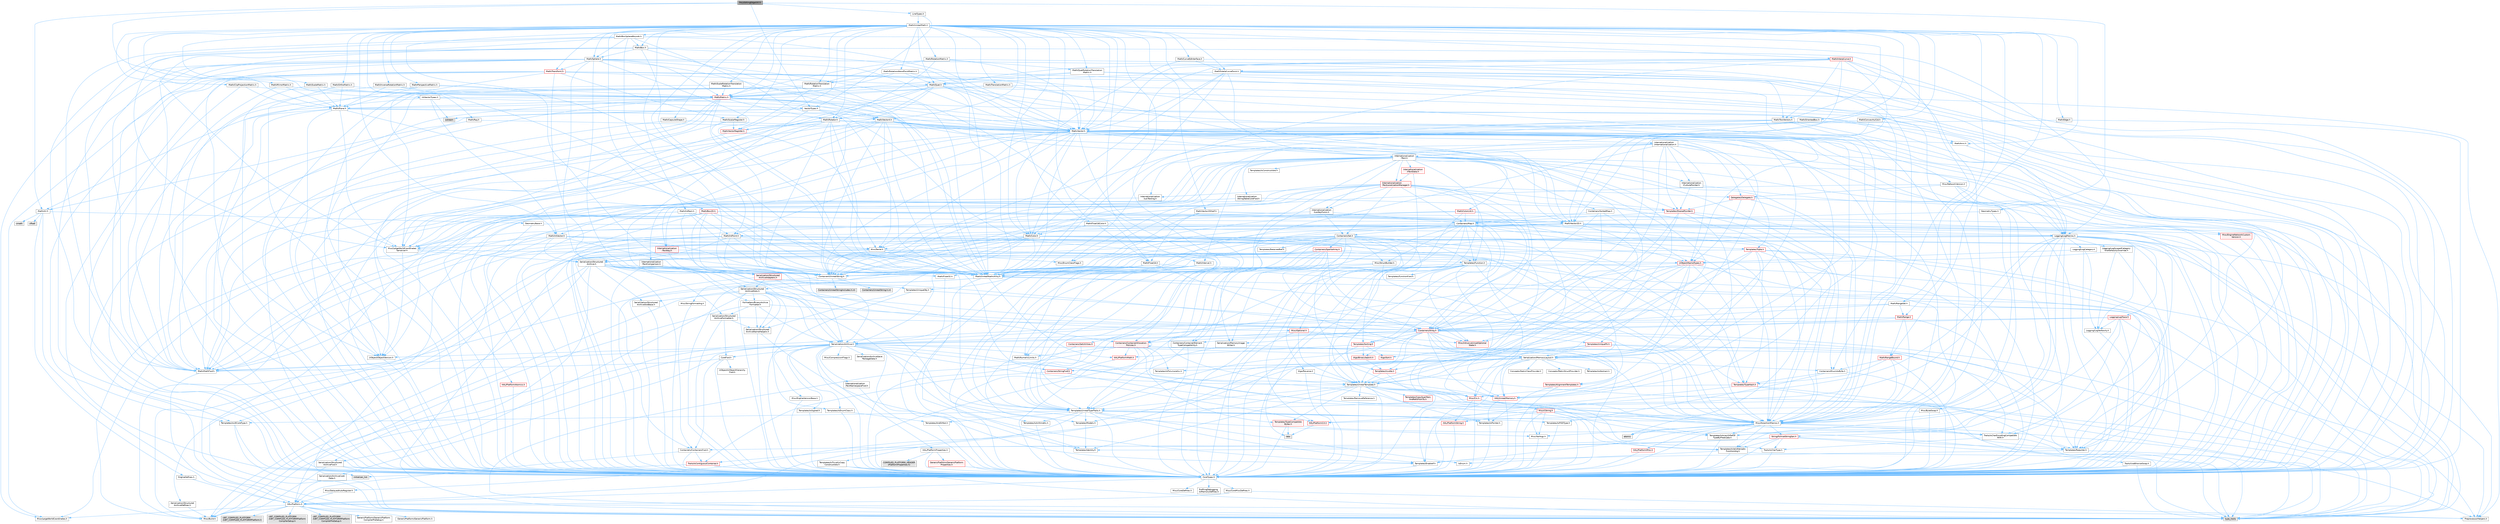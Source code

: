 digraph "PolyEditingEdgeUtil.h"
{
 // INTERACTIVE_SVG=YES
 // LATEX_PDF_SIZE
  bgcolor="transparent";
  edge [fontname=Helvetica,fontsize=10,labelfontname=Helvetica,labelfontsize=10];
  node [fontname=Helvetica,fontsize=10,shape=box,height=0.2,width=0.4];
  Node1 [id="Node000001",label="PolyEditingEdgeUtil.h",height=0.2,width=0.4,color="gray40", fillcolor="grey60", style="filled", fontcolor="black",tooltip=" "];
  Node1 -> Node2 [id="edge1_Node000001_Node000002",color="steelblue1",style="solid",tooltip=" "];
  Node2 [id="Node000002",label="MathUtil.h",height=0.2,width=0.4,color="grey40", fillcolor="white", style="filled",URL="$d4/d5b/MathUtil_8h.html",tooltip=" "];
  Node2 -> Node3 [id="edge2_Node000002_Node000003",color="steelblue1",style="solid",tooltip=" "];
  Node3 [id="Node000003",label="GeometryBase.h",height=0.2,width=0.4,color="grey40", fillcolor="white", style="filled",URL="$d5/d5e/GeometryBase_8h.html",tooltip=" "];
  Node3 -> Node4 [id="edge3_Node000003_Node000004",color="steelblue1",style="solid",tooltip=" "];
  Node4 [id="Node000004",label="CoreTypes.h",height=0.2,width=0.4,color="grey40", fillcolor="white", style="filled",URL="$dc/dec/CoreTypes_8h.html",tooltip=" "];
  Node4 -> Node5 [id="edge4_Node000004_Node000005",color="steelblue1",style="solid",tooltip=" "];
  Node5 [id="Node000005",label="HAL/Platform.h",height=0.2,width=0.4,color="grey40", fillcolor="white", style="filled",URL="$d9/dd0/Platform_8h.html",tooltip=" "];
  Node5 -> Node6 [id="edge5_Node000005_Node000006",color="steelblue1",style="solid",tooltip=" "];
  Node6 [id="Node000006",label="Misc/Build.h",height=0.2,width=0.4,color="grey40", fillcolor="white", style="filled",URL="$d3/dbb/Build_8h.html",tooltip=" "];
  Node5 -> Node7 [id="edge6_Node000005_Node000007",color="steelblue1",style="solid",tooltip=" "];
  Node7 [id="Node000007",label="Misc/LargeWorldCoordinates.h",height=0.2,width=0.4,color="grey40", fillcolor="white", style="filled",URL="$d2/dcb/LargeWorldCoordinates_8h.html",tooltip=" "];
  Node5 -> Node8 [id="edge7_Node000005_Node000008",color="steelblue1",style="solid",tooltip=" "];
  Node8 [id="Node000008",label="type_traits",height=0.2,width=0.4,color="grey60", fillcolor="#E0E0E0", style="filled",tooltip=" "];
  Node5 -> Node9 [id="edge8_Node000005_Node000009",color="steelblue1",style="solid",tooltip=" "];
  Node9 [id="Node000009",label="PreprocessorHelpers.h",height=0.2,width=0.4,color="grey40", fillcolor="white", style="filled",URL="$db/ddb/PreprocessorHelpers_8h.html",tooltip=" "];
  Node5 -> Node10 [id="edge9_Node000005_Node000010",color="steelblue1",style="solid",tooltip=" "];
  Node10 [id="Node000010",label="UBT_COMPILED_PLATFORM\l/UBT_COMPILED_PLATFORMPlatform\lCompilerPreSetup.h",height=0.2,width=0.4,color="grey60", fillcolor="#E0E0E0", style="filled",tooltip=" "];
  Node5 -> Node11 [id="edge10_Node000005_Node000011",color="steelblue1",style="solid",tooltip=" "];
  Node11 [id="Node000011",label="GenericPlatform/GenericPlatform\lCompilerPreSetup.h",height=0.2,width=0.4,color="grey40", fillcolor="white", style="filled",URL="$d9/dc8/GenericPlatformCompilerPreSetup_8h.html",tooltip=" "];
  Node5 -> Node12 [id="edge11_Node000005_Node000012",color="steelblue1",style="solid",tooltip=" "];
  Node12 [id="Node000012",label="GenericPlatform/GenericPlatform.h",height=0.2,width=0.4,color="grey40", fillcolor="white", style="filled",URL="$d6/d84/GenericPlatform_8h.html",tooltip=" "];
  Node5 -> Node13 [id="edge12_Node000005_Node000013",color="steelblue1",style="solid",tooltip=" "];
  Node13 [id="Node000013",label="UBT_COMPILED_PLATFORM\l/UBT_COMPILED_PLATFORMPlatform.h",height=0.2,width=0.4,color="grey60", fillcolor="#E0E0E0", style="filled",tooltip=" "];
  Node5 -> Node14 [id="edge13_Node000005_Node000014",color="steelblue1",style="solid",tooltip=" "];
  Node14 [id="Node000014",label="UBT_COMPILED_PLATFORM\l/UBT_COMPILED_PLATFORMPlatform\lCompilerSetup.h",height=0.2,width=0.4,color="grey60", fillcolor="#E0E0E0", style="filled",tooltip=" "];
  Node4 -> Node15 [id="edge14_Node000004_Node000015",color="steelblue1",style="solid",tooltip=" "];
  Node15 [id="Node000015",label="ProfilingDebugging\l/UMemoryDefines.h",height=0.2,width=0.4,color="grey40", fillcolor="white", style="filled",URL="$d2/da2/UMemoryDefines_8h.html",tooltip=" "];
  Node4 -> Node16 [id="edge15_Node000004_Node000016",color="steelblue1",style="solid",tooltip=" "];
  Node16 [id="Node000016",label="Misc/CoreMiscDefines.h",height=0.2,width=0.4,color="grey40", fillcolor="white", style="filled",URL="$da/d38/CoreMiscDefines_8h.html",tooltip=" "];
  Node16 -> Node5 [id="edge16_Node000016_Node000005",color="steelblue1",style="solid",tooltip=" "];
  Node16 -> Node9 [id="edge17_Node000016_Node000009",color="steelblue1",style="solid",tooltip=" "];
  Node4 -> Node17 [id="edge18_Node000004_Node000017",color="steelblue1",style="solid",tooltip=" "];
  Node17 [id="Node000017",label="Misc/CoreDefines.h",height=0.2,width=0.4,color="grey40", fillcolor="white", style="filled",URL="$d3/dd2/CoreDefines_8h.html",tooltip=" "];
  Node3 -> Node18 [id="edge19_Node000003_Node000018",color="steelblue1",style="solid",tooltip=" "];
  Node18 [id="Node000018",label="Logging/LogMacros.h",height=0.2,width=0.4,color="grey40", fillcolor="white", style="filled",URL="$d0/d16/LogMacros_8h.html",tooltip=" "];
  Node18 -> Node19 [id="edge20_Node000018_Node000019",color="steelblue1",style="solid",tooltip=" "];
  Node19 [id="Node000019",label="Containers/UnrealString.h",height=0.2,width=0.4,color="grey40", fillcolor="white", style="filled",URL="$d5/dba/UnrealString_8h.html",tooltip=" "];
  Node19 -> Node20 [id="edge21_Node000019_Node000020",color="steelblue1",style="solid",tooltip=" "];
  Node20 [id="Node000020",label="Containers/UnrealStringIncludes.h.inl",height=0.2,width=0.4,color="grey60", fillcolor="#E0E0E0", style="filled",tooltip=" "];
  Node19 -> Node21 [id="edge22_Node000019_Node000021",color="steelblue1",style="solid",tooltip=" "];
  Node21 [id="Node000021",label="Containers/UnrealString.h.inl",height=0.2,width=0.4,color="grey60", fillcolor="#E0E0E0", style="filled",tooltip=" "];
  Node19 -> Node22 [id="edge23_Node000019_Node000022",color="steelblue1",style="solid",tooltip=" "];
  Node22 [id="Node000022",label="Misc/StringFormatArg.h",height=0.2,width=0.4,color="grey40", fillcolor="white", style="filled",URL="$d2/d16/StringFormatArg_8h.html",tooltip=" "];
  Node22 -> Node23 [id="edge24_Node000022_Node000023",color="steelblue1",style="solid",tooltip=" "];
  Node23 [id="Node000023",label="Containers/ContainersFwd.h",height=0.2,width=0.4,color="grey40", fillcolor="white", style="filled",URL="$d4/d0a/ContainersFwd_8h.html",tooltip=" "];
  Node23 -> Node5 [id="edge25_Node000023_Node000005",color="steelblue1",style="solid",tooltip=" "];
  Node23 -> Node4 [id="edge26_Node000023_Node000004",color="steelblue1",style="solid",tooltip=" "];
  Node23 -> Node24 [id="edge27_Node000023_Node000024",color="steelblue1",style="solid",tooltip=" "];
  Node24 [id="Node000024",label="Traits/IsContiguousContainer.h",height=0.2,width=0.4,color="red", fillcolor="#FFF0F0", style="filled",URL="$d5/d3c/IsContiguousContainer_8h.html",tooltip=" "];
  Node24 -> Node4 [id="edge28_Node000024_Node000004",color="steelblue1",style="solid",tooltip=" "];
  Node24 -> Node26 [id="edge29_Node000024_Node000026",color="steelblue1",style="solid",tooltip=" "];
  Node26 [id="Node000026",label="initializer_list",height=0.2,width=0.4,color="grey60", fillcolor="#E0E0E0", style="filled",tooltip=" "];
  Node18 -> Node4 [id="edge30_Node000018_Node000004",color="steelblue1",style="solid",tooltip=" "];
  Node18 -> Node9 [id="edge31_Node000018_Node000009",color="steelblue1",style="solid",tooltip=" "];
  Node18 -> Node27 [id="edge32_Node000018_Node000027",color="steelblue1",style="solid",tooltip=" "];
  Node27 [id="Node000027",label="Logging/LogCategory.h",height=0.2,width=0.4,color="grey40", fillcolor="white", style="filled",URL="$d9/d36/LogCategory_8h.html",tooltip=" "];
  Node27 -> Node4 [id="edge33_Node000027_Node000004",color="steelblue1",style="solid",tooltip=" "];
  Node27 -> Node28 [id="edge34_Node000027_Node000028",color="steelblue1",style="solid",tooltip=" "];
  Node28 [id="Node000028",label="Logging/LogVerbosity.h",height=0.2,width=0.4,color="grey40", fillcolor="white", style="filled",URL="$d2/d8f/LogVerbosity_8h.html",tooltip=" "];
  Node28 -> Node4 [id="edge35_Node000028_Node000004",color="steelblue1",style="solid",tooltip=" "];
  Node27 -> Node29 [id="edge36_Node000027_Node000029",color="steelblue1",style="solid",tooltip=" "];
  Node29 [id="Node000029",label="UObject/NameTypes.h",height=0.2,width=0.4,color="red", fillcolor="#FFF0F0", style="filled",URL="$d6/d35/NameTypes_8h.html",tooltip=" "];
  Node29 -> Node4 [id="edge37_Node000029_Node000004",color="steelblue1",style="solid",tooltip=" "];
  Node29 -> Node30 [id="edge38_Node000029_Node000030",color="steelblue1",style="solid",tooltip=" "];
  Node30 [id="Node000030",label="Misc/AssertionMacros.h",height=0.2,width=0.4,color="grey40", fillcolor="white", style="filled",URL="$d0/dfa/AssertionMacros_8h.html",tooltip=" "];
  Node30 -> Node4 [id="edge39_Node000030_Node000004",color="steelblue1",style="solid",tooltip=" "];
  Node30 -> Node5 [id="edge40_Node000030_Node000005",color="steelblue1",style="solid",tooltip=" "];
  Node30 -> Node31 [id="edge41_Node000030_Node000031",color="steelblue1",style="solid",tooltip=" "];
  Node31 [id="Node000031",label="HAL/PlatformMisc.h",height=0.2,width=0.4,color="red", fillcolor="#FFF0F0", style="filled",URL="$d0/df5/PlatformMisc_8h.html",tooltip=" "];
  Node31 -> Node4 [id="edge42_Node000031_Node000004",color="steelblue1",style="solid",tooltip=" "];
  Node30 -> Node9 [id="edge43_Node000030_Node000009",color="steelblue1",style="solid",tooltip=" "];
  Node30 -> Node63 [id="edge44_Node000030_Node000063",color="steelblue1",style="solid",tooltip=" "];
  Node63 [id="Node000063",label="Templates/EnableIf.h",height=0.2,width=0.4,color="grey40", fillcolor="white", style="filled",URL="$d7/d60/EnableIf_8h.html",tooltip=" "];
  Node63 -> Node4 [id="edge45_Node000063_Node000004",color="steelblue1",style="solid",tooltip=" "];
  Node30 -> Node64 [id="edge46_Node000030_Node000064",color="steelblue1",style="solid",tooltip=" "];
  Node64 [id="Node000064",label="Templates/IsArrayOrRefOf\lTypeByPredicate.h",height=0.2,width=0.4,color="grey40", fillcolor="white", style="filled",URL="$d6/da1/IsArrayOrRefOfTypeByPredicate_8h.html",tooltip=" "];
  Node64 -> Node4 [id="edge47_Node000064_Node000004",color="steelblue1",style="solid",tooltip=" "];
  Node30 -> Node65 [id="edge48_Node000030_Node000065",color="steelblue1",style="solid",tooltip=" "];
  Node65 [id="Node000065",label="Templates/IsValidVariadic\lFunctionArg.h",height=0.2,width=0.4,color="grey40", fillcolor="white", style="filled",URL="$d0/dc8/IsValidVariadicFunctionArg_8h.html",tooltip=" "];
  Node65 -> Node4 [id="edge49_Node000065_Node000004",color="steelblue1",style="solid",tooltip=" "];
  Node65 -> Node66 [id="edge50_Node000065_Node000066",color="steelblue1",style="solid",tooltip=" "];
  Node66 [id="Node000066",label="IsEnum.h",height=0.2,width=0.4,color="grey40", fillcolor="white", style="filled",URL="$d4/de5/IsEnum_8h.html",tooltip=" "];
  Node65 -> Node8 [id="edge51_Node000065_Node000008",color="steelblue1",style="solid",tooltip=" "];
  Node30 -> Node67 [id="edge52_Node000030_Node000067",color="steelblue1",style="solid",tooltip=" "];
  Node67 [id="Node000067",label="Traits/IsCharEncodingCompatible\lWith.h",height=0.2,width=0.4,color="grey40", fillcolor="white", style="filled",URL="$df/dd1/IsCharEncodingCompatibleWith_8h.html",tooltip=" "];
  Node67 -> Node8 [id="edge53_Node000067_Node000008",color="steelblue1",style="solid",tooltip=" "];
  Node67 -> Node68 [id="edge54_Node000067_Node000068",color="steelblue1",style="solid",tooltip=" "];
  Node68 [id="Node000068",label="Traits/IsCharType.h",height=0.2,width=0.4,color="grey40", fillcolor="white", style="filled",URL="$db/d51/IsCharType_8h.html",tooltip=" "];
  Node68 -> Node4 [id="edge55_Node000068_Node000004",color="steelblue1",style="solid",tooltip=" "];
  Node30 -> Node69 [id="edge56_Node000030_Node000069",color="steelblue1",style="solid",tooltip=" "];
  Node69 [id="Node000069",label="Misc/VarArgs.h",height=0.2,width=0.4,color="grey40", fillcolor="white", style="filled",URL="$d5/d6f/VarArgs_8h.html",tooltip=" "];
  Node69 -> Node4 [id="edge57_Node000069_Node000004",color="steelblue1",style="solid",tooltip=" "];
  Node30 -> Node70 [id="edge58_Node000030_Node000070",color="steelblue1",style="solid",tooltip=" "];
  Node70 [id="Node000070",label="String/FormatStringSan.h",height=0.2,width=0.4,color="red", fillcolor="#FFF0F0", style="filled",URL="$d3/d8b/FormatStringSan_8h.html",tooltip=" "];
  Node70 -> Node8 [id="edge59_Node000070_Node000008",color="steelblue1",style="solid",tooltip=" "];
  Node70 -> Node4 [id="edge60_Node000070_Node000004",color="steelblue1",style="solid",tooltip=" "];
  Node70 -> Node71 [id="edge61_Node000070_Node000071",color="steelblue1",style="solid",tooltip=" "];
  Node71 [id="Node000071",label="Templates/Requires.h",height=0.2,width=0.4,color="grey40", fillcolor="white", style="filled",URL="$dc/d96/Requires_8h.html",tooltip=" "];
  Node71 -> Node63 [id="edge62_Node000071_Node000063",color="steelblue1",style="solid",tooltip=" "];
  Node71 -> Node8 [id="edge63_Node000071_Node000008",color="steelblue1",style="solid",tooltip=" "];
  Node70 -> Node72 [id="edge64_Node000070_Node000072",color="steelblue1",style="solid",tooltip=" "];
  Node72 [id="Node000072",label="Templates/Identity.h",height=0.2,width=0.4,color="grey40", fillcolor="white", style="filled",URL="$d0/dd5/Identity_8h.html",tooltip=" "];
  Node70 -> Node65 [id="edge65_Node000070_Node000065",color="steelblue1",style="solid",tooltip=" "];
  Node70 -> Node68 [id="edge66_Node000070_Node000068",color="steelblue1",style="solid",tooltip=" "];
  Node70 -> Node23 [id="edge67_Node000070_Node000023",color="steelblue1",style="solid",tooltip=" "];
  Node30 -> Node76 [id="edge68_Node000030_Node000076",color="steelblue1",style="solid",tooltip=" "];
  Node76 [id="Node000076",label="atomic",height=0.2,width=0.4,color="grey60", fillcolor="#E0E0E0", style="filled",tooltip=" "];
  Node29 -> Node77 [id="edge69_Node000029_Node000077",color="steelblue1",style="solid",tooltip=" "];
  Node77 [id="Node000077",label="HAL/UnrealMemory.h",height=0.2,width=0.4,color="red", fillcolor="#FFF0F0", style="filled",URL="$d9/d96/UnrealMemory_8h.html",tooltip=" "];
  Node77 -> Node4 [id="edge70_Node000077_Node000004",color="steelblue1",style="solid",tooltip=" "];
  Node77 -> Node96 [id="edge71_Node000077_Node000096",color="steelblue1",style="solid",tooltip=" "];
  Node96 [id="Node000096",label="Templates/IsPointer.h",height=0.2,width=0.4,color="grey40", fillcolor="white", style="filled",URL="$d7/d05/IsPointer_8h.html",tooltip=" "];
  Node96 -> Node4 [id="edge72_Node000096_Node000004",color="steelblue1",style="solid",tooltip=" "];
  Node29 -> Node97 [id="edge73_Node000029_Node000097",color="steelblue1",style="solid",tooltip=" "];
  Node97 [id="Node000097",label="Templates/UnrealTypeTraits.h",height=0.2,width=0.4,color="grey40", fillcolor="white", style="filled",URL="$d2/d2d/UnrealTypeTraits_8h.html",tooltip=" "];
  Node97 -> Node4 [id="edge74_Node000097_Node000004",color="steelblue1",style="solid",tooltip=" "];
  Node97 -> Node96 [id="edge75_Node000097_Node000096",color="steelblue1",style="solid",tooltip=" "];
  Node97 -> Node30 [id="edge76_Node000097_Node000030",color="steelblue1",style="solid",tooltip=" "];
  Node97 -> Node89 [id="edge77_Node000097_Node000089",color="steelblue1",style="solid",tooltip=" "];
  Node89 [id="Node000089",label="Templates/AndOrNot.h",height=0.2,width=0.4,color="grey40", fillcolor="white", style="filled",URL="$db/d0a/AndOrNot_8h.html",tooltip=" "];
  Node89 -> Node4 [id="edge78_Node000089_Node000004",color="steelblue1",style="solid",tooltip=" "];
  Node97 -> Node63 [id="edge79_Node000097_Node000063",color="steelblue1",style="solid",tooltip=" "];
  Node97 -> Node98 [id="edge80_Node000097_Node000098",color="steelblue1",style="solid",tooltip=" "];
  Node98 [id="Node000098",label="Templates/IsArithmetic.h",height=0.2,width=0.4,color="grey40", fillcolor="white", style="filled",URL="$d2/d5d/IsArithmetic_8h.html",tooltip=" "];
  Node98 -> Node4 [id="edge81_Node000098_Node000004",color="steelblue1",style="solid",tooltip=" "];
  Node97 -> Node66 [id="edge82_Node000097_Node000066",color="steelblue1",style="solid",tooltip=" "];
  Node97 -> Node99 [id="edge83_Node000097_Node000099",color="steelblue1",style="solid",tooltip=" "];
  Node99 [id="Node000099",label="Templates/Models.h",height=0.2,width=0.4,color="grey40", fillcolor="white", style="filled",URL="$d3/d0c/Models_8h.html",tooltip=" "];
  Node99 -> Node72 [id="edge84_Node000099_Node000072",color="steelblue1",style="solid",tooltip=" "];
  Node97 -> Node100 [id="edge85_Node000097_Node000100",color="steelblue1",style="solid",tooltip=" "];
  Node100 [id="Node000100",label="Templates/IsPODType.h",height=0.2,width=0.4,color="grey40", fillcolor="white", style="filled",URL="$d7/db1/IsPODType_8h.html",tooltip=" "];
  Node100 -> Node4 [id="edge86_Node000100_Node000004",color="steelblue1",style="solid",tooltip=" "];
  Node97 -> Node101 [id="edge87_Node000097_Node000101",color="steelblue1",style="solid",tooltip=" "];
  Node101 [id="Node000101",label="Templates/IsUECoreType.h",height=0.2,width=0.4,color="grey40", fillcolor="white", style="filled",URL="$d1/db8/IsUECoreType_8h.html",tooltip=" "];
  Node101 -> Node4 [id="edge88_Node000101_Node000004",color="steelblue1",style="solid",tooltip=" "];
  Node101 -> Node8 [id="edge89_Node000101_Node000008",color="steelblue1",style="solid",tooltip=" "];
  Node97 -> Node90 [id="edge90_Node000097_Node000090",color="steelblue1",style="solid",tooltip=" "];
  Node90 [id="Node000090",label="Templates/IsTriviallyCopy\lConstructible.h",height=0.2,width=0.4,color="grey40", fillcolor="white", style="filled",URL="$d3/d78/IsTriviallyCopyConstructible_8h.html",tooltip=" "];
  Node90 -> Node4 [id="edge91_Node000090_Node000004",color="steelblue1",style="solid",tooltip=" "];
  Node90 -> Node8 [id="edge92_Node000090_Node000008",color="steelblue1",style="solid",tooltip=" "];
  Node29 -> Node102 [id="edge93_Node000029_Node000102",color="steelblue1",style="solid",tooltip=" "];
  Node102 [id="Node000102",label="Templates/UnrealTemplate.h",height=0.2,width=0.4,color="grey40", fillcolor="white", style="filled",URL="$d4/d24/UnrealTemplate_8h.html",tooltip=" "];
  Node102 -> Node4 [id="edge94_Node000102_Node000004",color="steelblue1",style="solid",tooltip=" "];
  Node102 -> Node96 [id="edge95_Node000102_Node000096",color="steelblue1",style="solid",tooltip=" "];
  Node102 -> Node77 [id="edge96_Node000102_Node000077",color="steelblue1",style="solid",tooltip=" "];
  Node102 -> Node103 [id="edge97_Node000102_Node000103",color="steelblue1",style="solid",tooltip=" "];
  Node103 [id="Node000103",label="Templates/CopyQualifiers\lAndRefsFromTo.h",height=0.2,width=0.4,color="red", fillcolor="#FFF0F0", style="filled",URL="$d3/db3/CopyQualifiersAndRefsFromTo_8h.html",tooltip=" "];
  Node102 -> Node97 [id="edge98_Node000102_Node000097",color="steelblue1",style="solid",tooltip=" "];
  Node102 -> Node105 [id="edge99_Node000102_Node000105",color="steelblue1",style="solid",tooltip=" "];
  Node105 [id="Node000105",label="Templates/RemoveReference.h",height=0.2,width=0.4,color="grey40", fillcolor="white", style="filled",URL="$da/dbe/RemoveReference_8h.html",tooltip=" "];
  Node105 -> Node4 [id="edge100_Node000105_Node000004",color="steelblue1",style="solid",tooltip=" "];
  Node102 -> Node71 [id="edge101_Node000102_Node000071",color="steelblue1",style="solid",tooltip=" "];
  Node102 -> Node106 [id="edge102_Node000102_Node000106",color="steelblue1",style="solid",tooltip=" "];
  Node106 [id="Node000106",label="Templates/TypeCompatible\lBytes.h",height=0.2,width=0.4,color="red", fillcolor="#FFF0F0", style="filled",URL="$df/d0a/TypeCompatibleBytes_8h.html",tooltip=" "];
  Node106 -> Node4 [id="edge103_Node000106_Node000004",color="steelblue1",style="solid",tooltip=" "];
  Node106 -> Node40 [id="edge104_Node000106_Node000040",color="steelblue1",style="solid",tooltip=" "];
  Node40 [id="Node000040",label="new",height=0.2,width=0.4,color="grey60", fillcolor="#E0E0E0", style="filled",tooltip=" "];
  Node106 -> Node8 [id="edge105_Node000106_Node000008",color="steelblue1",style="solid",tooltip=" "];
  Node102 -> Node72 [id="edge106_Node000102_Node000072",color="steelblue1",style="solid",tooltip=" "];
  Node102 -> Node24 [id="edge107_Node000102_Node000024",color="steelblue1",style="solid",tooltip=" "];
  Node102 -> Node107 [id="edge108_Node000102_Node000107",color="steelblue1",style="solid",tooltip=" "];
  Node107 [id="Node000107",label="Traits/UseBitwiseSwap.h",height=0.2,width=0.4,color="grey40", fillcolor="white", style="filled",URL="$db/df3/UseBitwiseSwap_8h.html",tooltip=" "];
  Node107 -> Node4 [id="edge109_Node000107_Node000004",color="steelblue1",style="solid",tooltip=" "];
  Node107 -> Node8 [id="edge110_Node000107_Node000008",color="steelblue1",style="solid",tooltip=" "];
  Node102 -> Node8 [id="edge111_Node000102_Node000008",color="steelblue1",style="solid",tooltip=" "];
  Node29 -> Node19 [id="edge112_Node000029_Node000019",color="steelblue1",style="solid",tooltip=" "];
  Node29 -> Node33 [id="edge113_Node000029_Node000033",color="steelblue1",style="solid",tooltip=" "];
  Node33 [id="Node000033",label="Containers/StringFwd.h",height=0.2,width=0.4,color="red", fillcolor="#FFF0F0", style="filled",URL="$df/d37/StringFwd_8h.html",tooltip=" "];
  Node33 -> Node4 [id="edge114_Node000033_Node000004",color="steelblue1",style="solid",tooltip=" "];
  Node33 -> Node24 [id="edge115_Node000033_Node000024",color="steelblue1",style="solid",tooltip=" "];
  Node29 -> Node142 [id="edge116_Node000029_Node000142",color="steelblue1",style="solid",tooltip=" "];
  Node142 [id="Node000142",label="Serialization/MemoryLayout.h",height=0.2,width=0.4,color="grey40", fillcolor="white", style="filled",URL="$d7/d66/MemoryLayout_8h.html",tooltip=" "];
  Node142 -> Node143 [id="edge117_Node000142_Node000143",color="steelblue1",style="solid",tooltip=" "];
  Node143 [id="Node000143",label="Concepts/StaticClassProvider.h",height=0.2,width=0.4,color="grey40", fillcolor="white", style="filled",URL="$dd/d83/StaticClassProvider_8h.html",tooltip=" "];
  Node142 -> Node144 [id="edge118_Node000142_Node000144",color="steelblue1",style="solid",tooltip=" "];
  Node144 [id="Node000144",label="Concepts/StaticStructProvider.h",height=0.2,width=0.4,color="grey40", fillcolor="white", style="filled",URL="$d5/d77/StaticStructProvider_8h.html",tooltip=" "];
  Node142 -> Node145 [id="edge119_Node000142_Node000145",color="steelblue1",style="solid",tooltip=" "];
  Node145 [id="Node000145",label="Containers/EnumAsByte.h",height=0.2,width=0.4,color="grey40", fillcolor="white", style="filled",URL="$d6/d9a/EnumAsByte_8h.html",tooltip=" "];
  Node145 -> Node4 [id="edge120_Node000145_Node000004",color="steelblue1",style="solid",tooltip=" "];
  Node145 -> Node100 [id="edge121_Node000145_Node000100",color="steelblue1",style="solid",tooltip=" "];
  Node145 -> Node146 [id="edge122_Node000145_Node000146",color="steelblue1",style="solid",tooltip=" "];
  Node146 [id="Node000146",label="Templates/TypeHash.h",height=0.2,width=0.4,color="red", fillcolor="#FFF0F0", style="filled",URL="$d1/d62/TypeHash_8h.html",tooltip=" "];
  Node146 -> Node4 [id="edge123_Node000146_Node000004",color="steelblue1",style="solid",tooltip=" "];
  Node146 -> Node71 [id="edge124_Node000146_Node000071",color="steelblue1",style="solid",tooltip=" "];
  Node146 -> Node147 [id="edge125_Node000146_Node000147",color="steelblue1",style="solid",tooltip=" "];
  Node147 [id="Node000147",label="Misc/Crc.h",height=0.2,width=0.4,color="red", fillcolor="#FFF0F0", style="filled",URL="$d4/dd2/Crc_8h.html",tooltip=" "];
  Node147 -> Node4 [id="edge126_Node000147_Node000004",color="steelblue1",style="solid",tooltip=" "];
  Node147 -> Node79 [id="edge127_Node000147_Node000079",color="steelblue1",style="solid",tooltip=" "];
  Node79 [id="Node000079",label="HAL/PlatformString.h",height=0.2,width=0.4,color="red", fillcolor="#FFF0F0", style="filled",URL="$db/db5/PlatformString_8h.html",tooltip=" "];
  Node79 -> Node4 [id="edge128_Node000079_Node000004",color="steelblue1",style="solid",tooltip=" "];
  Node147 -> Node30 [id="edge129_Node000147_Node000030",color="steelblue1",style="solid",tooltip=" "];
  Node147 -> Node148 [id="edge130_Node000147_Node000148",color="steelblue1",style="solid",tooltip=" "];
  Node148 [id="Node000148",label="Misc/CString.h",height=0.2,width=0.4,color="red", fillcolor="#FFF0F0", style="filled",URL="$d2/d49/CString_8h.html",tooltip=" "];
  Node148 -> Node4 [id="edge131_Node000148_Node000004",color="steelblue1",style="solid",tooltip=" "];
  Node148 -> Node39 [id="edge132_Node000148_Node000039",color="steelblue1",style="solid",tooltip=" "];
  Node39 [id="Node000039",label="HAL/PlatformCrt.h",height=0.2,width=0.4,color="red", fillcolor="#FFF0F0", style="filled",URL="$d8/d75/PlatformCrt_8h.html",tooltip=" "];
  Node39 -> Node40 [id="edge133_Node000039_Node000040",color="steelblue1",style="solid",tooltip=" "];
  Node148 -> Node79 [id="edge134_Node000148_Node000079",color="steelblue1",style="solid",tooltip=" "];
  Node148 -> Node30 [id="edge135_Node000148_Node000030",color="steelblue1",style="solid",tooltip=" "];
  Node148 -> Node69 [id="edge136_Node000148_Node000069",color="steelblue1",style="solid",tooltip=" "];
  Node148 -> Node64 [id="edge137_Node000148_Node000064",color="steelblue1",style="solid",tooltip=" "];
  Node148 -> Node65 [id="edge138_Node000148_Node000065",color="steelblue1",style="solid",tooltip=" "];
  Node148 -> Node67 [id="edge139_Node000148_Node000067",color="steelblue1",style="solid",tooltip=" "];
  Node147 -> Node97 [id="edge140_Node000147_Node000097",color="steelblue1",style="solid",tooltip=" "];
  Node147 -> Node68 [id="edge141_Node000147_Node000068",color="steelblue1",style="solid",tooltip=" "];
  Node146 -> Node8 [id="edge142_Node000146_Node000008",color="steelblue1",style="solid",tooltip=" "];
  Node142 -> Node33 [id="edge143_Node000142_Node000033",color="steelblue1",style="solid",tooltip=" "];
  Node142 -> Node77 [id="edge144_Node000142_Node000077",color="steelblue1",style="solid",tooltip=" "];
  Node142 -> Node153 [id="edge145_Node000142_Node000153",color="steelblue1",style="solid",tooltip=" "];
  Node153 [id="Node000153",label="Misc/DelayedAutoRegister.h",height=0.2,width=0.4,color="grey40", fillcolor="white", style="filled",URL="$d1/dda/DelayedAutoRegister_8h.html",tooltip=" "];
  Node153 -> Node5 [id="edge146_Node000153_Node000005",color="steelblue1",style="solid",tooltip=" "];
  Node142 -> Node63 [id="edge147_Node000142_Node000063",color="steelblue1",style="solid",tooltip=" "];
  Node142 -> Node154 [id="edge148_Node000142_Node000154",color="steelblue1",style="solid",tooltip=" "];
  Node154 [id="Node000154",label="Templates/IsAbstract.h",height=0.2,width=0.4,color="grey40", fillcolor="white", style="filled",URL="$d8/db7/IsAbstract_8h.html",tooltip=" "];
  Node142 -> Node122 [id="edge149_Node000142_Node000122",color="steelblue1",style="solid",tooltip=" "];
  Node122 [id="Node000122",label="Templates/IsPolymorphic.h",height=0.2,width=0.4,color="grey40", fillcolor="white", style="filled",URL="$dc/d20/IsPolymorphic_8h.html",tooltip=" "];
  Node142 -> Node99 [id="edge150_Node000142_Node000099",color="steelblue1",style="solid",tooltip=" "];
  Node142 -> Node102 [id="edge151_Node000142_Node000102",color="steelblue1",style="solid",tooltip=" "];
  Node29 -> Node125 [id="edge152_Node000029_Node000125",color="steelblue1",style="solid",tooltip=" "];
  Node125 [id="Node000125",label="Misc/IntrusiveUnsetOptional\lState.h",height=0.2,width=0.4,color="red", fillcolor="#FFF0F0", style="filled",URL="$d2/d0a/IntrusiveUnsetOptionalState_8h.html",tooltip=" "];
  Node18 -> Node184 [id="edge153_Node000018_Node000184",color="steelblue1",style="solid",tooltip=" "];
  Node184 [id="Node000184",label="Logging/LogScopedCategory\lAndVerbosityOverride.h",height=0.2,width=0.4,color="grey40", fillcolor="white", style="filled",URL="$de/dba/LogScopedCategoryAndVerbosityOverride_8h.html",tooltip=" "];
  Node184 -> Node4 [id="edge154_Node000184_Node000004",color="steelblue1",style="solid",tooltip=" "];
  Node184 -> Node28 [id="edge155_Node000184_Node000028",color="steelblue1",style="solid",tooltip=" "];
  Node184 -> Node29 [id="edge156_Node000184_Node000029",color="steelblue1",style="solid",tooltip=" "];
  Node18 -> Node185 [id="edge157_Node000018_Node000185",color="steelblue1",style="solid",tooltip=" "];
  Node185 [id="Node000185",label="Logging/LogTrace.h",height=0.2,width=0.4,color="red", fillcolor="#FFF0F0", style="filled",URL="$d5/d91/LogTrace_8h.html",tooltip=" "];
  Node185 -> Node4 [id="edge158_Node000185_Node000004",color="steelblue1",style="solid",tooltip=" "];
  Node185 -> Node124 [id="edge159_Node000185_Node000124",color="steelblue1",style="solid",tooltip=" "];
  Node124 [id="Node000124",label="Containers/Array.h",height=0.2,width=0.4,color="red", fillcolor="#FFF0F0", style="filled",URL="$df/dd0/Array_8h.html",tooltip=" "];
  Node124 -> Node4 [id="edge160_Node000124_Node000004",color="steelblue1",style="solid",tooltip=" "];
  Node124 -> Node30 [id="edge161_Node000124_Node000030",color="steelblue1",style="solid",tooltip=" "];
  Node124 -> Node125 [id="edge162_Node000124_Node000125",color="steelblue1",style="solid",tooltip=" "];
  Node124 -> Node77 [id="edge163_Node000124_Node000077",color="steelblue1",style="solid",tooltip=" "];
  Node124 -> Node97 [id="edge164_Node000124_Node000097",color="steelblue1",style="solid",tooltip=" "];
  Node124 -> Node102 [id="edge165_Node000124_Node000102",color="steelblue1",style="solid",tooltip=" "];
  Node124 -> Node112 [id="edge166_Node000124_Node000112",color="steelblue1",style="solid",tooltip=" "];
  Node112 [id="Node000112",label="Containers/ContainerAllocation\lPolicies.h",height=0.2,width=0.4,color="red", fillcolor="#FFF0F0", style="filled",URL="$d7/dff/ContainerAllocationPolicies_8h.html",tooltip=" "];
  Node112 -> Node4 [id="edge167_Node000112_Node000004",color="steelblue1",style="solid",tooltip=" "];
  Node112 -> Node112 [id="edge168_Node000112_Node000112",color="steelblue1",style="solid",tooltip=" "];
  Node112 -> Node114 [id="edge169_Node000112_Node000114",color="steelblue1",style="solid",tooltip=" "];
  Node114 [id="Node000114",label="HAL/PlatformMath.h",height=0.2,width=0.4,color="red", fillcolor="#FFF0F0", style="filled",URL="$dc/d53/PlatformMath_8h.html",tooltip=" "];
  Node114 -> Node4 [id="edge170_Node000114_Node000004",color="steelblue1",style="solid",tooltip=" "];
  Node112 -> Node77 [id="edge171_Node000112_Node000077",color="steelblue1",style="solid",tooltip=" "];
  Node112 -> Node49 [id="edge172_Node000112_Node000049",color="steelblue1",style="solid",tooltip=" "];
  Node49 [id="Node000049",label="Math/NumericLimits.h",height=0.2,width=0.4,color="grey40", fillcolor="white", style="filled",URL="$df/d1b/NumericLimits_8h.html",tooltip=" "];
  Node49 -> Node4 [id="edge173_Node000049_Node000004",color="steelblue1",style="solid",tooltip=" "];
  Node112 -> Node30 [id="edge174_Node000112_Node000030",color="steelblue1",style="solid",tooltip=" "];
  Node112 -> Node122 [id="edge175_Node000112_Node000122",color="steelblue1",style="solid",tooltip=" "];
  Node112 -> Node106 [id="edge176_Node000112_Node000106",color="steelblue1",style="solid",tooltip=" "];
  Node112 -> Node8 [id="edge177_Node000112_Node000008",color="steelblue1",style="solid",tooltip=" "];
  Node124 -> Node130 [id="edge178_Node000124_Node000130",color="steelblue1",style="solid",tooltip=" "];
  Node130 [id="Node000130",label="Containers/ContainerElement\lTypeCompatibility.h",height=0.2,width=0.4,color="grey40", fillcolor="white", style="filled",URL="$df/ddf/ContainerElementTypeCompatibility_8h.html",tooltip=" "];
  Node130 -> Node4 [id="edge179_Node000130_Node000004",color="steelblue1",style="solid",tooltip=" "];
  Node130 -> Node97 [id="edge180_Node000130_Node000097",color="steelblue1",style="solid",tooltip=" "];
  Node124 -> Node131 [id="edge181_Node000124_Node000131",color="steelblue1",style="solid",tooltip=" "];
  Node131 [id="Node000131",label="Serialization/Archive.h",height=0.2,width=0.4,color="grey40", fillcolor="white", style="filled",URL="$d7/d3b/Archive_8h.html",tooltip=" "];
  Node131 -> Node35 [id="edge182_Node000131_Node000035",color="steelblue1",style="solid",tooltip=" "];
  Node35 [id="Node000035",label="CoreFwd.h",height=0.2,width=0.4,color="grey40", fillcolor="white", style="filled",URL="$d1/d1e/CoreFwd_8h.html",tooltip=" "];
  Node35 -> Node4 [id="edge183_Node000035_Node000004",color="steelblue1",style="solid",tooltip=" "];
  Node35 -> Node23 [id="edge184_Node000035_Node000023",color="steelblue1",style="solid",tooltip=" "];
  Node35 -> Node36 [id="edge185_Node000035_Node000036",color="steelblue1",style="solid",tooltip=" "];
  Node36 [id="Node000036",label="Math/MathFwd.h",height=0.2,width=0.4,color="grey40", fillcolor="white", style="filled",URL="$d2/d10/MathFwd_8h.html",tooltip=" "];
  Node36 -> Node5 [id="edge186_Node000036_Node000005",color="steelblue1",style="solid",tooltip=" "];
  Node35 -> Node37 [id="edge187_Node000035_Node000037",color="steelblue1",style="solid",tooltip=" "];
  Node37 [id="Node000037",label="UObject/UObjectHierarchy\lFwd.h",height=0.2,width=0.4,color="grey40", fillcolor="white", style="filled",URL="$d3/d13/UObjectHierarchyFwd_8h.html",tooltip=" "];
  Node131 -> Node4 [id="edge188_Node000131_Node000004",color="steelblue1",style="solid",tooltip=" "];
  Node131 -> Node132 [id="edge189_Node000131_Node000132",color="steelblue1",style="solid",tooltip=" "];
  Node132 [id="Node000132",label="HAL/PlatformProperties.h",height=0.2,width=0.4,color="grey40", fillcolor="white", style="filled",URL="$d9/db0/PlatformProperties_8h.html",tooltip=" "];
  Node132 -> Node4 [id="edge190_Node000132_Node000004",color="steelblue1",style="solid",tooltip=" "];
  Node132 -> Node133 [id="edge191_Node000132_Node000133",color="steelblue1",style="solid",tooltip=" "];
  Node133 [id="Node000133",label="GenericPlatform/GenericPlatform\lProperties.h",height=0.2,width=0.4,color="red", fillcolor="#FFF0F0", style="filled",URL="$d2/dcd/GenericPlatformProperties_8h.html",tooltip=" "];
  Node133 -> Node4 [id="edge192_Node000133_Node000004",color="steelblue1",style="solid",tooltip=" "];
  Node132 -> Node134 [id="edge193_Node000132_Node000134",color="steelblue1",style="solid",tooltip=" "];
  Node134 [id="Node000134",label="COMPILED_PLATFORM_HEADER\l(PlatformProperties.h)",height=0.2,width=0.4,color="grey60", fillcolor="#E0E0E0", style="filled",tooltip=" "];
  Node131 -> Node135 [id="edge194_Node000131_Node000135",color="steelblue1",style="solid",tooltip=" "];
  Node135 [id="Node000135",label="Internationalization\l/TextNamespaceFwd.h",height=0.2,width=0.4,color="grey40", fillcolor="white", style="filled",URL="$d8/d97/TextNamespaceFwd_8h.html",tooltip=" "];
  Node135 -> Node4 [id="edge195_Node000135_Node000004",color="steelblue1",style="solid",tooltip=" "];
  Node131 -> Node36 [id="edge196_Node000131_Node000036",color="steelblue1",style="solid",tooltip=" "];
  Node131 -> Node30 [id="edge197_Node000131_Node000030",color="steelblue1",style="solid",tooltip=" "];
  Node131 -> Node6 [id="edge198_Node000131_Node000006",color="steelblue1",style="solid",tooltip=" "];
  Node131 -> Node50 [id="edge199_Node000131_Node000050",color="steelblue1",style="solid",tooltip=" "];
  Node50 [id="Node000050",label="Misc/CompressionFlags.h",height=0.2,width=0.4,color="grey40", fillcolor="white", style="filled",URL="$d9/d76/CompressionFlags_8h.html",tooltip=" "];
  Node131 -> Node136 [id="edge200_Node000131_Node000136",color="steelblue1",style="solid",tooltip=" "];
  Node136 [id="Node000136",label="Misc/EngineVersionBase.h",height=0.2,width=0.4,color="grey40", fillcolor="white", style="filled",URL="$d5/d2b/EngineVersionBase_8h.html",tooltip=" "];
  Node136 -> Node4 [id="edge201_Node000136_Node000004",color="steelblue1",style="solid",tooltip=" "];
  Node131 -> Node69 [id="edge202_Node000131_Node000069",color="steelblue1",style="solid",tooltip=" "];
  Node131 -> Node137 [id="edge203_Node000131_Node000137",color="steelblue1",style="solid",tooltip=" "];
  Node137 [id="Node000137",label="Serialization/ArchiveCook\lData.h",height=0.2,width=0.4,color="grey40", fillcolor="white", style="filled",URL="$dc/db6/ArchiveCookData_8h.html",tooltip=" "];
  Node137 -> Node5 [id="edge204_Node000137_Node000005",color="steelblue1",style="solid",tooltip=" "];
  Node131 -> Node138 [id="edge205_Node000131_Node000138",color="steelblue1",style="solid",tooltip=" "];
  Node138 [id="Node000138",label="Serialization/ArchiveSave\lPackageData.h",height=0.2,width=0.4,color="grey40", fillcolor="white", style="filled",URL="$d1/d37/ArchiveSavePackageData_8h.html",tooltip=" "];
  Node131 -> Node63 [id="edge206_Node000131_Node000063",color="steelblue1",style="solid",tooltip=" "];
  Node131 -> Node64 [id="edge207_Node000131_Node000064",color="steelblue1",style="solid",tooltip=" "];
  Node131 -> Node139 [id="edge208_Node000131_Node000139",color="steelblue1",style="solid",tooltip=" "];
  Node139 [id="Node000139",label="Templates/IsEnumClass.h",height=0.2,width=0.4,color="grey40", fillcolor="white", style="filled",URL="$d7/d15/IsEnumClass_8h.html",tooltip=" "];
  Node139 -> Node4 [id="edge209_Node000139_Node000004",color="steelblue1",style="solid",tooltip=" "];
  Node139 -> Node89 [id="edge210_Node000139_Node000089",color="steelblue1",style="solid",tooltip=" "];
  Node131 -> Node119 [id="edge211_Node000131_Node000119",color="steelblue1",style="solid",tooltip=" "];
  Node119 [id="Node000119",label="Templates/IsSigned.h",height=0.2,width=0.4,color="grey40", fillcolor="white", style="filled",URL="$d8/dd8/IsSigned_8h.html",tooltip=" "];
  Node119 -> Node4 [id="edge212_Node000119_Node000004",color="steelblue1",style="solid",tooltip=" "];
  Node131 -> Node65 [id="edge213_Node000131_Node000065",color="steelblue1",style="solid",tooltip=" "];
  Node131 -> Node102 [id="edge214_Node000131_Node000102",color="steelblue1",style="solid",tooltip=" "];
  Node131 -> Node67 [id="edge215_Node000131_Node000067",color="steelblue1",style="solid",tooltip=" "];
  Node131 -> Node140 [id="edge216_Node000131_Node000140",color="steelblue1",style="solid",tooltip=" "];
  Node140 [id="Node000140",label="UObject/ObjectVersion.h",height=0.2,width=0.4,color="grey40", fillcolor="white", style="filled",URL="$da/d63/ObjectVersion_8h.html",tooltip=" "];
  Node140 -> Node4 [id="edge217_Node000140_Node000004",color="steelblue1",style="solid",tooltip=" "];
  Node124 -> Node141 [id="edge218_Node000124_Node000141",color="steelblue1",style="solid",tooltip=" "];
  Node141 [id="Node000141",label="Serialization/MemoryImage\lWriter.h",height=0.2,width=0.4,color="grey40", fillcolor="white", style="filled",URL="$d0/d08/MemoryImageWriter_8h.html",tooltip=" "];
  Node141 -> Node4 [id="edge219_Node000141_Node000004",color="steelblue1",style="solid",tooltip=" "];
  Node141 -> Node142 [id="edge220_Node000141_Node000142",color="steelblue1",style="solid",tooltip=" "];
  Node124 -> Node157 [id="edge221_Node000124_Node000157",color="steelblue1",style="solid",tooltip=" "];
  Node157 [id="Node000157",label="Templates/Invoke.h",height=0.2,width=0.4,color="red", fillcolor="#FFF0F0", style="filled",URL="$d7/deb/Invoke_8h.html",tooltip=" "];
  Node157 -> Node4 [id="edge222_Node000157_Node000004",color="steelblue1",style="solid",tooltip=" "];
  Node157 -> Node102 [id="edge223_Node000157_Node000102",color="steelblue1",style="solid",tooltip=" "];
  Node157 -> Node8 [id="edge224_Node000157_Node000008",color="steelblue1",style="solid",tooltip=" "];
  Node124 -> Node71 [id="edge225_Node000124_Node000071",color="steelblue1",style="solid",tooltip=" "];
  Node124 -> Node170 [id="edge226_Node000124_Node000170",color="steelblue1",style="solid",tooltip=" "];
  Node170 [id="Node000170",label="Templates/Sorting.h",height=0.2,width=0.4,color="red", fillcolor="#FFF0F0", style="filled",URL="$d3/d9e/Sorting_8h.html",tooltip=" "];
  Node170 -> Node4 [id="edge227_Node000170_Node000004",color="steelblue1",style="solid",tooltip=" "];
  Node170 -> Node166 [id="edge228_Node000170_Node000166",color="steelblue1",style="solid",tooltip=" "];
  Node166 [id="Node000166",label="Algo/BinarySearch.h",height=0.2,width=0.4,color="red", fillcolor="#FFF0F0", style="filled",URL="$db/db4/BinarySearch_8h.html",tooltip=" "];
  Node166 -> Node157 [id="edge229_Node000166_Node000157",color="steelblue1",style="solid",tooltip=" "];
  Node170 -> Node171 [id="edge230_Node000170_Node000171",color="steelblue1",style="solid",tooltip=" "];
  Node171 [id="Node000171",label="Algo/Sort.h",height=0.2,width=0.4,color="red", fillcolor="#FFF0F0", style="filled",URL="$d1/d87/Sort_8h.html",tooltip=" "];
  Node170 -> Node114 [id="edge231_Node000170_Node000114",color="steelblue1",style="solid",tooltip=" "];
  Node124 -> Node174 [id="edge232_Node000124_Node000174",color="steelblue1",style="solid",tooltip=" "];
  Node174 [id="Node000174",label="Templates/AlignmentTemplates.h",height=0.2,width=0.4,color="red", fillcolor="#FFF0F0", style="filled",URL="$dd/d32/AlignmentTemplates_8h.html",tooltip=" "];
  Node174 -> Node4 [id="edge233_Node000174_Node000004",color="steelblue1",style="solid",tooltip=" "];
  Node174 -> Node96 [id="edge234_Node000174_Node000096",color="steelblue1",style="solid",tooltip=" "];
  Node124 -> Node8 [id="edge235_Node000124_Node000008",color="steelblue1",style="solid",tooltip=" "];
  Node185 -> Node9 [id="edge236_Node000185_Node000009",color="steelblue1",style="solid",tooltip=" "];
  Node185 -> Node28 [id="edge237_Node000185_Node000028",color="steelblue1",style="solid",tooltip=" "];
  Node185 -> Node6 [id="edge238_Node000185_Node000006",color="steelblue1",style="solid",tooltip=" "];
  Node185 -> Node64 [id="edge239_Node000185_Node000064",color="steelblue1",style="solid",tooltip=" "];
  Node185 -> Node67 [id="edge240_Node000185_Node000067",color="steelblue1",style="solid",tooltip=" "];
  Node18 -> Node28 [id="edge241_Node000018_Node000028",color="steelblue1",style="solid",tooltip=" "];
  Node18 -> Node30 [id="edge242_Node000018_Node000030",color="steelblue1",style="solid",tooltip=" "];
  Node18 -> Node6 [id="edge243_Node000018_Node000006",color="steelblue1",style="solid",tooltip=" "];
  Node18 -> Node69 [id="edge244_Node000018_Node000069",color="steelblue1",style="solid",tooltip=" "];
  Node18 -> Node70 [id="edge245_Node000018_Node000070",color="steelblue1",style="solid",tooltip=" "];
  Node18 -> Node63 [id="edge246_Node000018_Node000063",color="steelblue1",style="solid",tooltip=" "];
  Node18 -> Node64 [id="edge247_Node000018_Node000064",color="steelblue1",style="solid",tooltip=" "];
  Node18 -> Node65 [id="edge248_Node000018_Node000065",color="steelblue1",style="solid",tooltip=" "];
  Node18 -> Node67 [id="edge249_Node000018_Node000067",color="steelblue1",style="solid",tooltip=" "];
  Node18 -> Node8 [id="edge250_Node000018_Node000008",color="steelblue1",style="solid",tooltip=" "];
  Node2 -> Node5 [id="edge251_Node000002_Node000005",color="steelblue1",style="solid",tooltip=" "];
  Node2 -> Node186 [id="edge252_Node000002_Node000186",color="steelblue1",style="solid",tooltip=" "];
  Node186 [id="Node000186",label="EngineDefines.h",height=0.2,width=0.4,color="grey40", fillcolor="white", style="filled",URL="$de/d63/EngineDefines_8h.html",tooltip=" "];
  Node186 -> Node5 [id="edge253_Node000186_Node000005",color="steelblue1",style="solid",tooltip=" "];
  Node2 -> Node187 [id="edge254_Node000002_Node000187",color="steelblue1",style="solid",tooltip=" "];
  Node187 [id="Node000187",label="cmath",height=0.2,width=0.4,color="grey60", fillcolor="#E0E0E0", style="filled",tooltip=" "];
  Node2 -> Node188 [id="edge255_Node000002_Node000188",color="steelblue1",style="solid",tooltip=" "];
  Node188 [id="Node000188",label="cfloat",height=0.2,width=0.4,color="grey60", fillcolor="#E0E0E0", style="filled",tooltip=" "];
  Node1 -> Node189 [id="edge256_Node000001_Node000189",color="steelblue1",style="solid",tooltip=" "];
  Node189 [id="Node000189",label="VectorTypes.h",height=0.2,width=0.4,color="grey40", fillcolor="white", style="filled",URL="$d4/d5b/VectorTypes_8h.html",tooltip=" "];
  Node189 -> Node190 [id="edge257_Node000189_Node000190",color="steelblue1",style="solid",tooltip=" "];
  Node190 [id="Node000190",label="Math/Vector.h",height=0.2,width=0.4,color="grey40", fillcolor="white", style="filled",URL="$d6/dbe/Vector_8h.html",tooltip=" "];
  Node190 -> Node4 [id="edge258_Node000190_Node000004",color="steelblue1",style="solid",tooltip=" "];
  Node190 -> Node30 [id="edge259_Node000190_Node000030",color="steelblue1",style="solid",tooltip=" "];
  Node190 -> Node36 [id="edge260_Node000190_Node000036",color="steelblue1",style="solid",tooltip=" "];
  Node190 -> Node49 [id="edge261_Node000190_Node000049",color="steelblue1",style="solid",tooltip=" "];
  Node190 -> Node147 [id="edge262_Node000190_Node000147",color="steelblue1",style="solid",tooltip=" "];
  Node190 -> Node173 [id="edge263_Node000190_Node000173",color="steelblue1",style="solid",tooltip=" "];
  Node173 [id="Node000173",label="Math/UnrealMathUtility.h",height=0.2,width=0.4,color="grey40", fillcolor="white", style="filled",URL="$db/db8/UnrealMathUtility_8h.html",tooltip=" "];
  Node173 -> Node4 [id="edge264_Node000173_Node000004",color="steelblue1",style="solid",tooltip=" "];
  Node173 -> Node30 [id="edge265_Node000173_Node000030",color="steelblue1",style="solid",tooltip=" "];
  Node173 -> Node114 [id="edge266_Node000173_Node000114",color="steelblue1",style="solid",tooltip=" "];
  Node173 -> Node36 [id="edge267_Node000173_Node000036",color="steelblue1",style="solid",tooltip=" "];
  Node173 -> Node72 [id="edge268_Node000173_Node000072",color="steelblue1",style="solid",tooltip=" "];
  Node173 -> Node71 [id="edge269_Node000173_Node000071",color="steelblue1",style="solid",tooltip=" "];
  Node190 -> Node19 [id="edge270_Node000190_Node000019",color="steelblue1",style="solid",tooltip=" "];
  Node190 -> Node191 [id="edge271_Node000190_Node000191",color="steelblue1",style="solid",tooltip=" "];
  Node191 [id="Node000191",label="Misc/Parse.h",height=0.2,width=0.4,color="grey40", fillcolor="white", style="filled",URL="$dc/d71/Parse_8h.html",tooltip=" "];
  Node191 -> Node33 [id="edge272_Node000191_Node000033",color="steelblue1",style="solid",tooltip=" "];
  Node191 -> Node19 [id="edge273_Node000191_Node000019",color="steelblue1",style="solid",tooltip=" "];
  Node191 -> Node4 [id="edge274_Node000191_Node000004",color="steelblue1",style="solid",tooltip=" "];
  Node191 -> Node39 [id="edge275_Node000191_Node000039",color="steelblue1",style="solid",tooltip=" "];
  Node191 -> Node6 [id="edge276_Node000191_Node000006",color="steelblue1",style="solid",tooltip=" "];
  Node191 -> Node51 [id="edge277_Node000191_Node000051",color="steelblue1",style="solid",tooltip=" "];
  Node51 [id="Node000051",label="Misc/EnumClassFlags.h",height=0.2,width=0.4,color="grey40", fillcolor="white", style="filled",URL="$d8/de7/EnumClassFlags_8h.html",tooltip=" "];
  Node191 -> Node192 [id="edge278_Node000191_Node000192",color="steelblue1",style="solid",tooltip=" "];
  Node192 [id="Node000192",label="Templates/Function.h",height=0.2,width=0.4,color="grey40", fillcolor="white", style="filled",URL="$df/df5/Function_8h.html",tooltip=" "];
  Node192 -> Node4 [id="edge279_Node000192_Node000004",color="steelblue1",style="solid",tooltip=" "];
  Node192 -> Node30 [id="edge280_Node000192_Node000030",color="steelblue1",style="solid",tooltip=" "];
  Node192 -> Node125 [id="edge281_Node000192_Node000125",color="steelblue1",style="solid",tooltip=" "];
  Node192 -> Node77 [id="edge282_Node000192_Node000077",color="steelblue1",style="solid",tooltip=" "];
  Node192 -> Node193 [id="edge283_Node000192_Node000193",color="steelblue1",style="solid",tooltip=" "];
  Node193 [id="Node000193",label="Templates/FunctionFwd.h",height=0.2,width=0.4,color="grey40", fillcolor="white", style="filled",URL="$d6/d54/FunctionFwd_8h.html",tooltip=" "];
  Node192 -> Node97 [id="edge284_Node000192_Node000097",color="steelblue1",style="solid",tooltip=" "];
  Node192 -> Node157 [id="edge285_Node000192_Node000157",color="steelblue1",style="solid",tooltip=" "];
  Node192 -> Node102 [id="edge286_Node000192_Node000102",color="steelblue1",style="solid",tooltip=" "];
  Node192 -> Node71 [id="edge287_Node000192_Node000071",color="steelblue1",style="solid",tooltip=" "];
  Node192 -> Node173 [id="edge288_Node000192_Node000173",color="steelblue1",style="solid",tooltip=" "];
  Node192 -> Node40 [id="edge289_Node000192_Node000040",color="steelblue1",style="solid",tooltip=" "];
  Node192 -> Node8 [id="edge290_Node000192_Node000008",color="steelblue1",style="solid",tooltip=" "];
  Node190 -> Node194 [id="edge291_Node000190_Node000194",color="steelblue1",style="solid",tooltip=" "];
  Node194 [id="Node000194",label="Misc/LargeWorldCoordinates\lSerializer.h",height=0.2,width=0.4,color="grey40", fillcolor="white", style="filled",URL="$d7/df9/LargeWorldCoordinatesSerializer_8h.html",tooltip=" "];
  Node194 -> Node29 [id="edge292_Node000194_Node000029",color="steelblue1",style="solid",tooltip=" "];
  Node194 -> Node140 [id="edge293_Node000194_Node000140",color="steelblue1",style="solid",tooltip=" "];
  Node194 -> Node195 [id="edge294_Node000194_Node000195",color="steelblue1",style="solid",tooltip=" "];
  Node195 [id="Node000195",label="Serialization/Structured\lArchive.h",height=0.2,width=0.4,color="grey40", fillcolor="white", style="filled",URL="$d9/d1e/StructuredArchive_8h.html",tooltip=" "];
  Node195 -> Node124 [id="edge295_Node000195_Node000124",color="steelblue1",style="solid",tooltip=" "];
  Node195 -> Node112 [id="edge296_Node000195_Node000112",color="steelblue1",style="solid",tooltip=" "];
  Node195 -> Node4 [id="edge297_Node000195_Node000004",color="steelblue1",style="solid",tooltip=" "];
  Node195 -> Node196 [id="edge298_Node000195_Node000196",color="steelblue1",style="solid",tooltip=" "];
  Node196 [id="Node000196",label="Formatters/BinaryArchive\lFormatter.h",height=0.2,width=0.4,color="grey40", fillcolor="white", style="filled",URL="$d2/d01/BinaryArchiveFormatter_8h.html",tooltip=" "];
  Node196 -> Node124 [id="edge299_Node000196_Node000124",color="steelblue1",style="solid",tooltip=" "];
  Node196 -> Node5 [id="edge300_Node000196_Node000005",color="steelblue1",style="solid",tooltip=" "];
  Node196 -> Node131 [id="edge301_Node000196_Node000131",color="steelblue1",style="solid",tooltip=" "];
  Node196 -> Node197 [id="edge302_Node000196_Node000197",color="steelblue1",style="solid",tooltip=" "];
  Node197 [id="Node000197",label="Serialization/Structured\lArchiveFormatter.h",height=0.2,width=0.4,color="grey40", fillcolor="white", style="filled",URL="$db/dfe/StructuredArchiveFormatter_8h.html",tooltip=" "];
  Node197 -> Node124 [id="edge303_Node000197_Node000124",color="steelblue1",style="solid",tooltip=" "];
  Node197 -> Node35 [id="edge304_Node000197_Node000035",color="steelblue1",style="solid",tooltip=" "];
  Node197 -> Node4 [id="edge305_Node000197_Node000004",color="steelblue1",style="solid",tooltip=" "];
  Node197 -> Node198 [id="edge306_Node000197_Node000198",color="steelblue1",style="solid",tooltip=" "];
  Node198 [id="Node000198",label="Serialization/Structured\lArchiveNameHelpers.h",height=0.2,width=0.4,color="grey40", fillcolor="white", style="filled",URL="$d0/d7b/StructuredArchiveNameHelpers_8h.html",tooltip=" "];
  Node198 -> Node4 [id="edge307_Node000198_Node000004",color="steelblue1",style="solid",tooltip=" "];
  Node198 -> Node72 [id="edge308_Node000198_Node000072",color="steelblue1",style="solid",tooltip=" "];
  Node196 -> Node198 [id="edge309_Node000196_Node000198",color="steelblue1",style="solid",tooltip=" "];
  Node195 -> Node6 [id="edge310_Node000195_Node000006",color="steelblue1",style="solid",tooltip=" "];
  Node195 -> Node131 [id="edge311_Node000195_Node000131",color="steelblue1",style="solid",tooltip=" "];
  Node195 -> Node199 [id="edge312_Node000195_Node000199",color="steelblue1",style="solid",tooltip=" "];
  Node199 [id="Node000199",label="Serialization/Structured\lArchiveAdapters.h",height=0.2,width=0.4,color="red", fillcolor="#FFF0F0", style="filled",URL="$d3/de1/StructuredArchiveAdapters_8h.html",tooltip=" "];
  Node199 -> Node4 [id="edge313_Node000199_Node000004",color="steelblue1",style="solid",tooltip=" "];
  Node199 -> Node99 [id="edge314_Node000199_Node000099",color="steelblue1",style="solid",tooltip=" "];
  Node199 -> Node202 [id="edge315_Node000199_Node000202",color="steelblue1",style="solid",tooltip=" "];
  Node202 [id="Node000202",label="Serialization/Structured\lArchiveSlots.h",height=0.2,width=0.4,color="grey40", fillcolor="white", style="filled",URL="$d2/d87/StructuredArchiveSlots_8h.html",tooltip=" "];
  Node202 -> Node124 [id="edge316_Node000202_Node000124",color="steelblue1",style="solid",tooltip=" "];
  Node202 -> Node4 [id="edge317_Node000202_Node000004",color="steelblue1",style="solid",tooltip=" "];
  Node202 -> Node196 [id="edge318_Node000202_Node000196",color="steelblue1",style="solid",tooltip=" "];
  Node202 -> Node6 [id="edge319_Node000202_Node000006",color="steelblue1",style="solid",tooltip=" "];
  Node202 -> Node203 [id="edge320_Node000202_Node000203",color="steelblue1",style="solid",tooltip=" "];
  Node203 [id="Node000203",label="Misc/Optional.h",height=0.2,width=0.4,color="red", fillcolor="#FFF0F0", style="filled",URL="$d2/dae/Optional_8h.html",tooltip=" "];
  Node203 -> Node4 [id="edge321_Node000203_Node000004",color="steelblue1",style="solid",tooltip=" "];
  Node203 -> Node30 [id="edge322_Node000203_Node000030",color="steelblue1",style="solid",tooltip=" "];
  Node203 -> Node125 [id="edge323_Node000203_Node000125",color="steelblue1",style="solid",tooltip=" "];
  Node203 -> Node102 [id="edge324_Node000203_Node000102",color="steelblue1",style="solid",tooltip=" "];
  Node203 -> Node131 [id="edge325_Node000203_Node000131",color="steelblue1",style="solid",tooltip=" "];
  Node202 -> Node131 [id="edge326_Node000202_Node000131",color="steelblue1",style="solid",tooltip=" "];
  Node202 -> Node204 [id="edge327_Node000202_Node000204",color="steelblue1",style="solid",tooltip=" "];
  Node204 [id="Node000204",label="Serialization/Structured\lArchiveFwd.h",height=0.2,width=0.4,color="grey40", fillcolor="white", style="filled",URL="$d2/df9/StructuredArchiveFwd_8h.html",tooltip=" "];
  Node204 -> Node4 [id="edge328_Node000204_Node000004",color="steelblue1",style="solid",tooltip=" "];
  Node204 -> Node6 [id="edge329_Node000204_Node000006",color="steelblue1",style="solid",tooltip=" "];
  Node204 -> Node8 [id="edge330_Node000204_Node000008",color="steelblue1",style="solid",tooltip=" "];
  Node202 -> Node198 [id="edge331_Node000202_Node000198",color="steelblue1",style="solid",tooltip=" "];
  Node202 -> Node205 [id="edge332_Node000202_Node000205",color="steelblue1",style="solid",tooltip=" "];
  Node205 [id="Node000205",label="Serialization/Structured\lArchiveSlotBase.h",height=0.2,width=0.4,color="grey40", fillcolor="white", style="filled",URL="$d9/d9a/StructuredArchiveSlotBase_8h.html",tooltip=" "];
  Node205 -> Node4 [id="edge333_Node000205_Node000004",color="steelblue1",style="solid",tooltip=" "];
  Node202 -> Node63 [id="edge334_Node000202_Node000063",color="steelblue1",style="solid",tooltip=" "];
  Node202 -> Node139 [id="edge335_Node000202_Node000139",color="steelblue1",style="solid",tooltip=" "];
  Node199 -> Node206 [id="edge336_Node000199_Node000206",color="steelblue1",style="solid",tooltip=" "];
  Node206 [id="Node000206",label="Templates/UniqueObj.h",height=0.2,width=0.4,color="grey40", fillcolor="white", style="filled",URL="$da/d95/UniqueObj_8h.html",tooltip=" "];
  Node206 -> Node4 [id="edge337_Node000206_Node000004",color="steelblue1",style="solid",tooltip=" "];
  Node206 -> Node207 [id="edge338_Node000206_Node000207",color="steelblue1",style="solid",tooltip=" "];
  Node207 [id="Node000207",label="Templates/UniquePtr.h",height=0.2,width=0.4,color="red", fillcolor="#FFF0F0", style="filled",URL="$de/d1a/UniquePtr_8h.html",tooltip=" "];
  Node207 -> Node4 [id="edge339_Node000207_Node000004",color="steelblue1",style="solid",tooltip=" "];
  Node207 -> Node102 [id="edge340_Node000207_Node000102",color="steelblue1",style="solid",tooltip=" "];
  Node207 -> Node71 [id="edge341_Node000207_Node000071",color="steelblue1",style="solid",tooltip=" "];
  Node207 -> Node142 [id="edge342_Node000207_Node000142",color="steelblue1",style="solid",tooltip=" "];
  Node207 -> Node8 [id="edge343_Node000207_Node000008",color="steelblue1",style="solid",tooltip=" "];
  Node195 -> Node209 [id="edge344_Node000195_Node000209",color="steelblue1",style="solid",tooltip=" "];
  Node209 [id="Node000209",label="Serialization/Structured\lArchiveDefines.h",height=0.2,width=0.4,color="grey40", fillcolor="white", style="filled",URL="$d3/d61/StructuredArchiveDefines_8h.html",tooltip=" "];
  Node209 -> Node6 [id="edge345_Node000209_Node000006",color="steelblue1",style="solid",tooltip=" "];
  Node195 -> Node197 [id="edge346_Node000195_Node000197",color="steelblue1",style="solid",tooltip=" "];
  Node195 -> Node204 [id="edge347_Node000195_Node000204",color="steelblue1",style="solid",tooltip=" "];
  Node195 -> Node198 [id="edge348_Node000195_Node000198",color="steelblue1",style="solid",tooltip=" "];
  Node195 -> Node205 [id="edge349_Node000195_Node000205",color="steelblue1",style="solid",tooltip=" "];
  Node195 -> Node202 [id="edge350_Node000195_Node000202",color="steelblue1",style="solid",tooltip=" "];
  Node195 -> Node206 [id="edge351_Node000195_Node000206",color="steelblue1",style="solid",tooltip=" "];
  Node190 -> Node210 [id="edge352_Node000190_Node000210",color="steelblue1",style="solid",tooltip=" "];
  Node210 [id="Node000210",label="Misc/NetworkVersion.h",height=0.2,width=0.4,color="grey40", fillcolor="white", style="filled",URL="$d7/d4b/NetworkVersion_8h.html",tooltip=" "];
  Node210 -> Node19 [id="edge353_Node000210_Node000019",color="steelblue1",style="solid",tooltip=" "];
  Node210 -> Node4 [id="edge354_Node000210_Node000004",color="steelblue1",style="solid",tooltip=" "];
  Node210 -> Node211 [id="edge355_Node000210_Node000211",color="steelblue1",style="solid",tooltip=" "];
  Node211 [id="Node000211",label="Delegates/Delegate.h",height=0.2,width=0.4,color="red", fillcolor="#FFF0F0", style="filled",URL="$d4/d80/Delegate_8h.html",tooltip=" "];
  Node211 -> Node4 [id="edge356_Node000211_Node000004",color="steelblue1",style="solid",tooltip=" "];
  Node211 -> Node30 [id="edge357_Node000211_Node000030",color="steelblue1",style="solid",tooltip=" "];
  Node211 -> Node29 [id="edge358_Node000211_Node000029",color="steelblue1",style="solid",tooltip=" "];
  Node211 -> Node212 [id="edge359_Node000211_Node000212",color="steelblue1",style="solid",tooltip=" "];
  Node212 [id="Node000212",label="Templates/SharedPointer.h",height=0.2,width=0.4,color="red", fillcolor="#FFF0F0", style="filled",URL="$d2/d17/SharedPointer_8h.html",tooltip=" "];
  Node212 -> Node4 [id="edge360_Node000212_Node000004",color="steelblue1",style="solid",tooltip=" "];
  Node212 -> Node125 [id="edge361_Node000212_Node000125",color="steelblue1",style="solid",tooltip=" "];
  Node212 -> Node30 [id="edge362_Node000212_Node000030",color="steelblue1",style="solid",tooltip=" "];
  Node212 -> Node77 [id="edge363_Node000212_Node000077",color="steelblue1",style="solid",tooltip=" "];
  Node212 -> Node124 [id="edge364_Node000212_Node000124",color="steelblue1",style="solid",tooltip=" "];
  Node212 -> Node214 [id="edge365_Node000212_Node000214",color="steelblue1",style="solid",tooltip=" "];
  Node214 [id="Node000214",label="Containers/Map.h",height=0.2,width=0.4,color="grey40", fillcolor="white", style="filled",URL="$df/d79/Map_8h.html",tooltip=" "];
  Node214 -> Node4 [id="edge366_Node000214_Node000004",color="steelblue1",style="solid",tooltip=" "];
  Node214 -> Node215 [id="edge367_Node000214_Node000215",color="steelblue1",style="solid",tooltip=" "];
  Node215 [id="Node000215",label="Algo/Reverse.h",height=0.2,width=0.4,color="grey40", fillcolor="white", style="filled",URL="$d5/d93/Reverse_8h.html",tooltip=" "];
  Node215 -> Node4 [id="edge368_Node000215_Node000004",color="steelblue1",style="solid",tooltip=" "];
  Node215 -> Node102 [id="edge369_Node000215_Node000102",color="steelblue1",style="solid",tooltip=" "];
  Node214 -> Node130 [id="edge370_Node000214_Node000130",color="steelblue1",style="solid",tooltip=" "];
  Node214 -> Node216 [id="edge371_Node000214_Node000216",color="steelblue1",style="solid",tooltip=" "];
  Node216 [id="Node000216",label="Containers/Set.h",height=0.2,width=0.4,color="grey40", fillcolor="white", style="filled",URL="$d4/d45/Set_8h.html",tooltip=" "];
  Node216 -> Node112 [id="edge372_Node000216_Node000112",color="steelblue1",style="solid",tooltip=" "];
  Node216 -> Node130 [id="edge373_Node000216_Node000130",color="steelblue1",style="solid",tooltip=" "];
  Node216 -> Node217 [id="edge374_Node000216_Node000217",color="steelblue1",style="solid",tooltip=" "];
  Node217 [id="Node000217",label="Containers/SetUtilities.h",height=0.2,width=0.4,color="red", fillcolor="#FFF0F0", style="filled",URL="$dc/de5/SetUtilities_8h.html",tooltip=" "];
  Node217 -> Node4 [id="edge375_Node000217_Node000004",color="steelblue1",style="solid",tooltip=" "];
  Node217 -> Node142 [id="edge376_Node000217_Node000142",color="steelblue1",style="solid",tooltip=" "];
  Node217 -> Node97 [id="edge377_Node000217_Node000097",color="steelblue1",style="solid",tooltip=" "];
  Node216 -> Node218 [id="edge378_Node000216_Node000218",color="steelblue1",style="solid",tooltip=" "];
  Node218 [id="Node000218",label="Containers/SparseArray.h",height=0.2,width=0.4,color="red", fillcolor="#FFF0F0", style="filled",URL="$d5/dbf/SparseArray_8h.html",tooltip=" "];
  Node218 -> Node4 [id="edge379_Node000218_Node000004",color="steelblue1",style="solid",tooltip=" "];
  Node218 -> Node30 [id="edge380_Node000218_Node000030",color="steelblue1",style="solid",tooltip=" "];
  Node218 -> Node77 [id="edge381_Node000218_Node000077",color="steelblue1",style="solid",tooltip=" "];
  Node218 -> Node97 [id="edge382_Node000218_Node000097",color="steelblue1",style="solid",tooltip=" "];
  Node218 -> Node102 [id="edge383_Node000218_Node000102",color="steelblue1",style="solid",tooltip=" "];
  Node218 -> Node112 [id="edge384_Node000218_Node000112",color="steelblue1",style="solid",tooltip=" "];
  Node218 -> Node124 [id="edge385_Node000218_Node000124",color="steelblue1",style="solid",tooltip=" "];
  Node218 -> Node173 [id="edge386_Node000218_Node000173",color="steelblue1",style="solid",tooltip=" "];
  Node218 -> Node195 [id="edge387_Node000218_Node000195",color="steelblue1",style="solid",tooltip=" "];
  Node218 -> Node141 [id="edge388_Node000218_Node000141",color="steelblue1",style="solid",tooltip=" "];
  Node218 -> Node19 [id="edge389_Node000218_Node000019",color="steelblue1",style="solid",tooltip=" "];
  Node218 -> Node125 [id="edge390_Node000218_Node000125",color="steelblue1",style="solid",tooltip=" "];
  Node216 -> Node23 [id="edge391_Node000216_Node000023",color="steelblue1",style="solid",tooltip=" "];
  Node216 -> Node173 [id="edge392_Node000216_Node000173",color="steelblue1",style="solid",tooltip=" "];
  Node216 -> Node30 [id="edge393_Node000216_Node000030",color="steelblue1",style="solid",tooltip=" "];
  Node216 -> Node221 [id="edge394_Node000216_Node000221",color="steelblue1",style="solid",tooltip=" "];
  Node221 [id="Node000221",label="Misc/StructBuilder.h",height=0.2,width=0.4,color="grey40", fillcolor="white", style="filled",URL="$d9/db3/StructBuilder_8h.html",tooltip=" "];
  Node221 -> Node4 [id="edge395_Node000221_Node000004",color="steelblue1",style="solid",tooltip=" "];
  Node221 -> Node173 [id="edge396_Node000221_Node000173",color="steelblue1",style="solid",tooltip=" "];
  Node221 -> Node174 [id="edge397_Node000221_Node000174",color="steelblue1",style="solid",tooltip=" "];
  Node216 -> Node141 [id="edge398_Node000216_Node000141",color="steelblue1",style="solid",tooltip=" "];
  Node216 -> Node195 [id="edge399_Node000216_Node000195",color="steelblue1",style="solid",tooltip=" "];
  Node216 -> Node192 [id="edge400_Node000216_Node000192",color="steelblue1",style="solid",tooltip=" "];
  Node216 -> Node222 [id="edge401_Node000216_Node000222",color="steelblue1",style="solid",tooltip=" "];
  Node222 [id="Node000222",label="Templates/RetainedRef.h",height=0.2,width=0.4,color="grey40", fillcolor="white", style="filled",URL="$d1/dac/RetainedRef_8h.html",tooltip=" "];
  Node216 -> Node170 [id="edge402_Node000216_Node000170",color="steelblue1",style="solid",tooltip=" "];
  Node216 -> Node146 [id="edge403_Node000216_Node000146",color="steelblue1",style="solid",tooltip=" "];
  Node216 -> Node102 [id="edge404_Node000216_Node000102",color="steelblue1",style="solid",tooltip=" "];
  Node216 -> Node26 [id="edge405_Node000216_Node000026",color="steelblue1",style="solid",tooltip=" "];
  Node216 -> Node8 [id="edge406_Node000216_Node000008",color="steelblue1",style="solid",tooltip=" "];
  Node214 -> Node19 [id="edge407_Node000214_Node000019",color="steelblue1",style="solid",tooltip=" "];
  Node214 -> Node30 [id="edge408_Node000214_Node000030",color="steelblue1",style="solid",tooltip=" "];
  Node214 -> Node221 [id="edge409_Node000214_Node000221",color="steelblue1",style="solid",tooltip=" "];
  Node214 -> Node192 [id="edge410_Node000214_Node000192",color="steelblue1",style="solid",tooltip=" "];
  Node214 -> Node170 [id="edge411_Node000214_Node000170",color="steelblue1",style="solid",tooltip=" "];
  Node214 -> Node223 [id="edge412_Node000214_Node000223",color="steelblue1",style="solid",tooltip=" "];
  Node223 [id="Node000223",label="Templates/Tuple.h",height=0.2,width=0.4,color="red", fillcolor="#FFF0F0", style="filled",URL="$d2/d4f/Tuple_8h.html",tooltip=" "];
  Node223 -> Node4 [id="edge413_Node000223_Node000004",color="steelblue1",style="solid",tooltip=" "];
  Node223 -> Node102 [id="edge414_Node000223_Node000102",color="steelblue1",style="solid",tooltip=" "];
  Node223 -> Node157 [id="edge415_Node000223_Node000157",color="steelblue1",style="solid",tooltip=" "];
  Node223 -> Node195 [id="edge416_Node000223_Node000195",color="steelblue1",style="solid",tooltip=" "];
  Node223 -> Node142 [id="edge417_Node000223_Node000142",color="steelblue1",style="solid",tooltip=" "];
  Node223 -> Node71 [id="edge418_Node000223_Node000071",color="steelblue1",style="solid",tooltip=" "];
  Node223 -> Node146 [id="edge419_Node000223_Node000146",color="steelblue1",style="solid",tooltip=" "];
  Node223 -> Node8 [id="edge420_Node000223_Node000008",color="steelblue1",style="solid",tooltip=" "];
  Node214 -> Node102 [id="edge421_Node000214_Node000102",color="steelblue1",style="solid",tooltip=" "];
  Node214 -> Node97 [id="edge422_Node000214_Node000097",color="steelblue1",style="solid",tooltip=" "];
  Node214 -> Node8 [id="edge423_Node000214_Node000008",color="steelblue1",style="solid",tooltip=" "];
  Node210 -> Node18 [id="edge424_Node000210_Node000018",color="steelblue1",style="solid",tooltip=" "];
  Node210 -> Node252 [id="edge425_Node000210_Node000252",color="steelblue1",style="solid",tooltip=" "];
  Node252 [id="Node000252",label="Misc/EngineNetworkCustom\lVersion.h",height=0.2,width=0.4,color="red", fillcolor="#FFF0F0", style="filled",URL="$da/da3/EngineNetworkCustomVersion_8h.html",tooltip=" "];
  Node252 -> Node4 [id="edge426_Node000252_Node000004",color="steelblue1",style="solid",tooltip=" "];
  Node190 -> Node255 [id="edge427_Node000190_Node000255",color="steelblue1",style="solid",tooltip=" "];
  Node255 [id="Node000255",label="Math/Color.h",height=0.2,width=0.4,color="grey40", fillcolor="white", style="filled",URL="$dd/dac/Color_8h.html",tooltip=" "];
  Node255 -> Node124 [id="edge428_Node000255_Node000124",color="steelblue1",style="solid",tooltip=" "];
  Node255 -> Node19 [id="edge429_Node000255_Node000019",color="steelblue1",style="solid",tooltip=" "];
  Node255 -> Node4 [id="edge430_Node000255_Node000004",color="steelblue1",style="solid",tooltip=" "];
  Node255 -> Node9 [id="edge431_Node000255_Node000009",color="steelblue1",style="solid",tooltip=" "];
  Node255 -> Node36 [id="edge432_Node000255_Node000036",color="steelblue1",style="solid",tooltip=" "];
  Node255 -> Node173 [id="edge433_Node000255_Node000173",color="steelblue1",style="solid",tooltip=" "];
  Node255 -> Node30 [id="edge434_Node000255_Node000030",color="steelblue1",style="solid",tooltip=" "];
  Node255 -> Node147 [id="edge435_Node000255_Node000147",color="steelblue1",style="solid",tooltip=" "];
  Node255 -> Node191 [id="edge436_Node000255_Node000191",color="steelblue1",style="solid",tooltip=" "];
  Node255 -> Node131 [id="edge437_Node000255_Node000131",color="steelblue1",style="solid",tooltip=" "];
  Node255 -> Node142 [id="edge438_Node000255_Node000142",color="steelblue1",style="solid",tooltip=" "];
  Node255 -> Node195 [id="edge439_Node000255_Node000195",color="steelblue1",style="solid",tooltip=" "];
  Node255 -> Node198 [id="edge440_Node000255_Node000198",color="steelblue1",style="solid",tooltip=" "];
  Node255 -> Node202 [id="edge441_Node000255_Node000202",color="steelblue1",style="solid",tooltip=" "];
  Node190 -> Node256 [id="edge442_Node000190_Node000256",color="steelblue1",style="solid",tooltip=" "];
  Node256 [id="Node000256",label="Math/IntPoint.h",height=0.2,width=0.4,color="grey40", fillcolor="white", style="filled",URL="$d3/df7/IntPoint_8h.html",tooltip=" "];
  Node256 -> Node4 [id="edge443_Node000256_Node000004",color="steelblue1",style="solid",tooltip=" "];
  Node256 -> Node30 [id="edge444_Node000256_Node000030",color="steelblue1",style="solid",tooltip=" "];
  Node256 -> Node191 [id="edge445_Node000256_Node000191",color="steelblue1",style="solid",tooltip=" "];
  Node256 -> Node36 [id="edge446_Node000256_Node000036",color="steelblue1",style="solid",tooltip=" "];
  Node256 -> Node173 [id="edge447_Node000256_Node000173",color="steelblue1",style="solid",tooltip=" "];
  Node256 -> Node19 [id="edge448_Node000256_Node000019",color="steelblue1",style="solid",tooltip=" "];
  Node256 -> Node195 [id="edge449_Node000256_Node000195",color="steelblue1",style="solid",tooltip=" "];
  Node256 -> Node146 [id="edge450_Node000256_Node000146",color="steelblue1",style="solid",tooltip=" "];
  Node256 -> Node194 [id="edge451_Node000256_Node000194",color="steelblue1",style="solid",tooltip=" "];
  Node190 -> Node18 [id="edge452_Node000190_Node000018",color="steelblue1",style="solid",tooltip=" "];
  Node190 -> Node257 [id="edge453_Node000190_Node000257",color="steelblue1",style="solid",tooltip=" "];
  Node257 [id="Node000257",label="Math/Vector2D.h",height=0.2,width=0.4,color="grey40", fillcolor="white", style="filled",URL="$d3/db0/Vector2D_8h.html",tooltip=" "];
  Node257 -> Node4 [id="edge454_Node000257_Node000004",color="steelblue1",style="solid",tooltip=" "];
  Node257 -> Node36 [id="edge455_Node000257_Node000036",color="steelblue1",style="solid",tooltip=" "];
  Node257 -> Node30 [id="edge456_Node000257_Node000030",color="steelblue1",style="solid",tooltip=" "];
  Node257 -> Node147 [id="edge457_Node000257_Node000147",color="steelblue1",style="solid",tooltip=" "];
  Node257 -> Node173 [id="edge458_Node000257_Node000173",color="steelblue1",style="solid",tooltip=" "];
  Node257 -> Node19 [id="edge459_Node000257_Node000019",color="steelblue1",style="solid",tooltip=" "];
  Node257 -> Node191 [id="edge460_Node000257_Node000191",color="steelblue1",style="solid",tooltip=" "];
  Node257 -> Node194 [id="edge461_Node000257_Node000194",color="steelblue1",style="solid",tooltip=" "];
  Node257 -> Node252 [id="edge462_Node000257_Node000252",color="steelblue1",style="solid",tooltip=" "];
  Node257 -> Node256 [id="edge463_Node000257_Node000256",color="steelblue1",style="solid",tooltip=" "];
  Node257 -> Node18 [id="edge464_Node000257_Node000018",color="steelblue1",style="solid",tooltip=" "];
  Node257 -> Node8 [id="edge465_Node000257_Node000008",color="steelblue1",style="solid",tooltip=" "];
  Node190 -> Node258 [id="edge466_Node000190_Node000258",color="steelblue1",style="solid",tooltip=" "];
  Node258 [id="Node000258",label="Misc/ByteSwap.h",height=0.2,width=0.4,color="grey40", fillcolor="white", style="filled",URL="$dc/dd7/ByteSwap_8h.html",tooltip=" "];
  Node258 -> Node4 [id="edge467_Node000258_Node000004",color="steelblue1",style="solid",tooltip=" "];
  Node258 -> Node39 [id="edge468_Node000258_Node000039",color="steelblue1",style="solid",tooltip=" "];
  Node190 -> Node259 [id="edge469_Node000190_Node000259",color="steelblue1",style="solid",tooltip=" "];
  Node259 [id="Node000259",label="Internationalization\l/Text.h",height=0.2,width=0.4,color="grey40", fillcolor="white", style="filled",URL="$d6/d35/Text_8h.html",tooltip=" "];
  Node259 -> Node4 [id="edge470_Node000259_Node000004",color="steelblue1",style="solid",tooltip=" "];
  Node259 -> Node56 [id="edge471_Node000259_Node000056",color="steelblue1",style="solid",tooltip=" "];
  Node56 [id="Node000056",label="HAL/PlatformAtomics.h",height=0.2,width=0.4,color="red", fillcolor="#FFF0F0", style="filled",URL="$d3/d36/PlatformAtomics_8h.html",tooltip=" "];
  Node56 -> Node4 [id="edge472_Node000056_Node000004",color="steelblue1",style="solid",tooltip=" "];
  Node259 -> Node30 [id="edge473_Node000259_Node000030",color="steelblue1",style="solid",tooltip=" "];
  Node259 -> Node51 [id="edge474_Node000259_Node000051",color="steelblue1",style="solid",tooltip=" "];
  Node259 -> Node97 [id="edge475_Node000259_Node000097",color="steelblue1",style="solid",tooltip=" "];
  Node259 -> Node124 [id="edge476_Node000259_Node000124",color="steelblue1",style="solid",tooltip=" "];
  Node259 -> Node19 [id="edge477_Node000259_Node000019",color="steelblue1",style="solid",tooltip=" "];
  Node259 -> Node260 [id="edge478_Node000259_Node000260",color="steelblue1",style="solid",tooltip=" "];
  Node260 [id="Node000260",label="Containers/SortedMap.h",height=0.2,width=0.4,color="grey40", fillcolor="white", style="filled",URL="$d1/dcf/SortedMap_8h.html",tooltip=" "];
  Node260 -> Node214 [id="edge479_Node000260_Node000214",color="steelblue1",style="solid",tooltip=" "];
  Node260 -> Node166 [id="edge480_Node000260_Node000166",color="steelblue1",style="solid",tooltip=" "];
  Node260 -> Node171 [id="edge481_Node000260_Node000171",color="steelblue1",style="solid",tooltip=" "];
  Node260 -> Node29 [id="edge482_Node000260_Node000029",color="steelblue1",style="solid",tooltip=" "];
  Node259 -> Node145 [id="edge483_Node000259_Node000145",color="steelblue1",style="solid",tooltip=" "];
  Node259 -> Node212 [id="edge484_Node000259_Node000212",color="steelblue1",style="solid",tooltip=" "];
  Node259 -> Node261 [id="edge485_Node000259_Node000261",color="steelblue1",style="solid",tooltip=" "];
  Node261 [id="Node000261",label="Internationalization\l/TextKey.h",height=0.2,width=0.4,color="red", fillcolor="#FFF0F0", style="filled",URL="$d8/d4a/TextKey_8h.html",tooltip=" "];
  Node261 -> Node4 [id="edge486_Node000261_Node000004",color="steelblue1",style="solid",tooltip=" "];
  Node261 -> Node146 [id="edge487_Node000261_Node000146",color="steelblue1",style="solid",tooltip=" "];
  Node261 -> Node19 [id="edge488_Node000261_Node000019",color="steelblue1",style="solid",tooltip=" "];
  Node261 -> Node195 [id="edge489_Node000261_Node000195",color="steelblue1",style="solid",tooltip=" "];
  Node259 -> Node262 [id="edge490_Node000259_Node000262",color="steelblue1",style="solid",tooltip=" "];
  Node262 [id="Node000262",label="Internationalization\l/LocKeyFuncs.h",height=0.2,width=0.4,color="grey40", fillcolor="white", style="filled",URL="$dd/d46/LocKeyFuncs_8h.html",tooltip=" "];
  Node262 -> Node4 [id="edge491_Node000262_Node000004",color="steelblue1",style="solid",tooltip=" "];
  Node262 -> Node216 [id="edge492_Node000262_Node000216",color="steelblue1",style="solid",tooltip=" "];
  Node262 -> Node214 [id="edge493_Node000262_Node000214",color="steelblue1",style="solid",tooltip=" "];
  Node259 -> Node263 [id="edge494_Node000259_Node000263",color="steelblue1",style="solid",tooltip=" "];
  Node263 [id="Node000263",label="Internationalization\l/CulturePointer.h",height=0.2,width=0.4,color="grey40", fillcolor="white", style="filled",URL="$d6/dbe/CulturePointer_8h.html",tooltip=" "];
  Node263 -> Node4 [id="edge495_Node000263_Node000004",color="steelblue1",style="solid",tooltip=" "];
  Node263 -> Node212 [id="edge496_Node000263_Node000212",color="steelblue1",style="solid",tooltip=" "];
  Node259 -> Node264 [id="edge497_Node000259_Node000264",color="steelblue1",style="solid",tooltip=" "];
  Node264 [id="Node000264",label="Internationalization\l/TextComparison.h",height=0.2,width=0.4,color="grey40", fillcolor="white", style="filled",URL="$d7/ddc/TextComparison_8h.html",tooltip=" "];
  Node264 -> Node4 [id="edge498_Node000264_Node000004",color="steelblue1",style="solid",tooltip=" "];
  Node264 -> Node19 [id="edge499_Node000264_Node000019",color="steelblue1",style="solid",tooltip=" "];
  Node259 -> Node265 [id="edge500_Node000259_Node000265",color="steelblue1",style="solid",tooltip=" "];
  Node265 [id="Node000265",label="Internationalization\l/TextLocalizationManager.h",height=0.2,width=0.4,color="red", fillcolor="#FFF0F0", style="filled",URL="$d5/d2e/TextLocalizationManager_8h.html",tooltip=" "];
  Node265 -> Node124 [id="edge501_Node000265_Node000124",color="steelblue1",style="solid",tooltip=" "];
  Node265 -> Node112 [id="edge502_Node000265_Node000112",color="steelblue1",style="solid",tooltip=" "];
  Node265 -> Node214 [id="edge503_Node000265_Node000214",color="steelblue1",style="solid",tooltip=" "];
  Node265 -> Node216 [id="edge504_Node000265_Node000216",color="steelblue1",style="solid",tooltip=" "];
  Node265 -> Node19 [id="edge505_Node000265_Node000019",color="steelblue1",style="solid",tooltip=" "];
  Node265 -> Node4 [id="edge506_Node000265_Node000004",color="steelblue1",style="solid",tooltip=" "];
  Node265 -> Node211 [id="edge507_Node000265_Node000211",color="steelblue1",style="solid",tooltip=" "];
  Node265 -> Node262 [id="edge508_Node000265_Node000262",color="steelblue1",style="solid",tooltip=" "];
  Node265 -> Node268 [id="edge509_Node000265_Node000268",color="steelblue1",style="solid",tooltip=" "];
  Node268 [id="Node000268",label="Internationalization\l/LocTesting.h",height=0.2,width=0.4,color="grey40", fillcolor="white", style="filled",URL="$df/d3b/LocTesting_8h.html",tooltip=" "];
  Node268 -> Node6 [id="edge510_Node000268_Node000006",color="steelblue1",style="solid",tooltip=" "];
  Node265 -> Node261 [id="edge511_Node000265_Node000261",color="steelblue1",style="solid",tooltip=" "];
  Node265 -> Node147 [id="edge512_Node000265_Node000147",color="steelblue1",style="solid",tooltip=" "];
  Node265 -> Node51 [id="edge513_Node000265_Node000051",color="steelblue1",style="solid",tooltip=" "];
  Node265 -> Node192 [id="edge514_Node000265_Node000192",color="steelblue1",style="solid",tooltip=" "];
  Node265 -> Node212 [id="edge515_Node000265_Node000212",color="steelblue1",style="solid",tooltip=" "];
  Node265 -> Node76 [id="edge516_Node000265_Node000076",color="steelblue1",style="solid",tooltip=" "];
  Node259 -> Node270 [id="edge517_Node000259_Node000270",color="steelblue1",style="solid",tooltip=" "];
  Node270 [id="Node000270",label="Internationalization\l/StringTableCoreFwd.h",height=0.2,width=0.4,color="grey40", fillcolor="white", style="filled",URL="$d2/d42/StringTableCoreFwd_8h.html",tooltip=" "];
  Node270 -> Node4 [id="edge518_Node000270_Node000004",color="steelblue1",style="solid",tooltip=" "];
  Node270 -> Node212 [id="edge519_Node000270_Node000212",color="steelblue1",style="solid",tooltip=" "];
  Node259 -> Node271 [id="edge520_Node000259_Node000271",color="steelblue1",style="solid",tooltip=" "];
  Node271 [id="Node000271",label="Internationalization\l/ITextData.h",height=0.2,width=0.4,color="red", fillcolor="#FFF0F0", style="filled",URL="$d5/dbd/ITextData_8h.html",tooltip=" "];
  Node271 -> Node4 [id="edge521_Node000271_Node000004",color="steelblue1",style="solid",tooltip=" "];
  Node271 -> Node265 [id="edge522_Node000271_Node000265",color="steelblue1",style="solid",tooltip=" "];
  Node259 -> Node203 [id="edge523_Node000259_Node000203",color="steelblue1",style="solid",tooltip=" "];
  Node259 -> Node207 [id="edge524_Node000259_Node000207",color="steelblue1",style="solid",tooltip=" "];
  Node259 -> Node272 [id="edge525_Node000259_Node000272",color="steelblue1",style="solid",tooltip=" "];
  Node272 [id="Node000272",label="Templates/IsConstructible.h",height=0.2,width=0.4,color="grey40", fillcolor="white", style="filled",URL="$da/df1/IsConstructible_8h.html",tooltip=" "];
  Node259 -> Node71 [id="edge526_Node000259_Node000071",color="steelblue1",style="solid",tooltip=" "];
  Node259 -> Node8 [id="edge527_Node000259_Node000008",color="steelblue1",style="solid",tooltip=" "];
  Node190 -> Node273 [id="edge528_Node000190_Node000273",color="steelblue1",style="solid",tooltip=" "];
  Node273 [id="Node000273",label="Internationalization\l/Internationalization.h",height=0.2,width=0.4,color="grey40", fillcolor="white", style="filled",URL="$da/de4/Internationalization_8h.html",tooltip=" "];
  Node273 -> Node124 [id="edge529_Node000273_Node000124",color="steelblue1",style="solid",tooltip=" "];
  Node273 -> Node19 [id="edge530_Node000273_Node000019",color="steelblue1",style="solid",tooltip=" "];
  Node273 -> Node4 [id="edge531_Node000273_Node000004",color="steelblue1",style="solid",tooltip=" "];
  Node273 -> Node211 [id="edge532_Node000273_Node000211",color="steelblue1",style="solid",tooltip=" "];
  Node273 -> Node263 [id="edge533_Node000273_Node000263",color="steelblue1",style="solid",tooltip=" "];
  Node273 -> Node268 [id="edge534_Node000273_Node000268",color="steelblue1",style="solid",tooltip=" "];
  Node273 -> Node259 [id="edge535_Node000273_Node000259",color="steelblue1",style="solid",tooltip=" "];
  Node273 -> Node212 [id="edge536_Node000273_Node000212",color="steelblue1",style="solid",tooltip=" "];
  Node273 -> Node223 [id="edge537_Node000273_Node000223",color="steelblue1",style="solid",tooltip=" "];
  Node273 -> Node206 [id="edge538_Node000273_Node000206",color="steelblue1",style="solid",tooltip=" "];
  Node273 -> Node29 [id="edge539_Node000273_Node000029",color="steelblue1",style="solid",tooltip=" "];
  Node190 -> Node274 [id="edge540_Node000190_Node000274",color="steelblue1",style="solid",tooltip=" "];
  Node274 [id="Node000274",label="Math/IntVector.h",height=0.2,width=0.4,color="grey40", fillcolor="white", style="filled",URL="$d7/d44/IntVector_8h.html",tooltip=" "];
  Node274 -> Node4 [id="edge541_Node000274_Node000004",color="steelblue1",style="solid",tooltip=" "];
  Node274 -> Node147 [id="edge542_Node000274_Node000147",color="steelblue1",style="solid",tooltip=" "];
  Node274 -> Node191 [id="edge543_Node000274_Node000191",color="steelblue1",style="solid",tooltip=" "];
  Node274 -> Node36 [id="edge544_Node000274_Node000036",color="steelblue1",style="solid",tooltip=" "];
  Node274 -> Node173 [id="edge545_Node000274_Node000173",color="steelblue1",style="solid",tooltip=" "];
  Node274 -> Node19 [id="edge546_Node000274_Node000019",color="steelblue1",style="solid",tooltip=" "];
  Node274 -> Node195 [id="edge547_Node000274_Node000195",color="steelblue1",style="solid",tooltip=" "];
  Node274 -> Node194 [id="edge548_Node000274_Node000194",color="steelblue1",style="solid",tooltip=" "];
  Node190 -> Node275 [id="edge549_Node000190_Node000275",color="steelblue1",style="solid",tooltip=" "];
  Node275 [id="Node000275",label="Math/Axis.h",height=0.2,width=0.4,color="grey40", fillcolor="white", style="filled",URL="$dd/dbb/Axis_8h.html",tooltip=" "];
  Node275 -> Node4 [id="edge550_Node000275_Node000004",color="steelblue1",style="solid",tooltip=" "];
  Node190 -> Node142 [id="edge551_Node000190_Node000142",color="steelblue1",style="solid",tooltip=" "];
  Node190 -> Node140 [id="edge552_Node000190_Node000140",color="steelblue1",style="solid",tooltip=" "];
  Node190 -> Node8 [id="edge553_Node000190_Node000008",color="steelblue1",style="solid",tooltip=" "];
  Node189 -> Node276 [id="edge554_Node000189_Node000276",color="steelblue1",style="solid",tooltip=" "];
  Node276 [id="Node000276",label="Math/Vector4.h",height=0.2,width=0.4,color="grey40", fillcolor="white", style="filled",URL="$d7/d36/Vector4_8h.html",tooltip=" "];
  Node276 -> Node4 [id="edge555_Node000276_Node000004",color="steelblue1",style="solid",tooltip=" "];
  Node276 -> Node147 [id="edge556_Node000276_Node000147",color="steelblue1",style="solid",tooltip=" "];
  Node276 -> Node36 [id="edge557_Node000276_Node000036",color="steelblue1",style="solid",tooltip=" "];
  Node276 -> Node173 [id="edge558_Node000276_Node000173",color="steelblue1",style="solid",tooltip=" "];
  Node276 -> Node19 [id="edge559_Node000276_Node000019",color="steelblue1",style="solid",tooltip=" "];
  Node276 -> Node191 [id="edge560_Node000276_Node000191",color="steelblue1",style="solid",tooltip=" "];
  Node276 -> Node194 [id="edge561_Node000276_Node000194",color="steelblue1",style="solid",tooltip=" "];
  Node276 -> Node18 [id="edge562_Node000276_Node000018",color="steelblue1",style="solid",tooltip=" "];
  Node276 -> Node257 [id="edge563_Node000276_Node000257",color="steelblue1",style="solid",tooltip=" "];
  Node276 -> Node190 [id="edge564_Node000276_Node000190",color="steelblue1",style="solid",tooltip=" "];
  Node276 -> Node142 [id="edge565_Node000276_Node000142",color="steelblue1",style="solid",tooltip=" "];
  Node276 -> Node71 [id="edge566_Node000276_Node000071",color="steelblue1",style="solid",tooltip=" "];
  Node276 -> Node8 [id="edge567_Node000276_Node000008",color="steelblue1",style="solid",tooltip=" "];
  Node189 -> Node2 [id="edge568_Node000189_Node000002",color="steelblue1",style="solid",tooltip=" "];
  Node189 -> Node131 [id="edge569_Node000189_Node000131",color="steelblue1",style="solid",tooltip=" "];
  Node189 -> Node97 [id="edge570_Node000189_Node000097",color="steelblue1",style="solid",tooltip=" "];
  Node189 -> Node277 [id="edge571_Node000189_Node000277",color="steelblue1",style="solid",tooltip=" "];
  Node277 [id="Node000277",label="sstream",height=0.2,width=0.4,color="grey60", fillcolor="#E0E0E0", style="filled",tooltip=" "];
  Node1 -> Node278 [id="edge572_Node000001_Node000278",color="steelblue1",style="solid",tooltip=" "];
  Node278 [id="Node000278",label="IntVectorTypes.h",height=0.2,width=0.4,color="grey40", fillcolor="white", style="filled",URL="$df/d4a/IntVectorTypes_8h.html",tooltip=" "];
  Node278 -> Node190 [id="edge573_Node000278_Node000190",color="steelblue1",style="solid",tooltip=" "];
  Node278 -> Node274 [id="edge574_Node000278_Node000274",color="steelblue1",style="solid",tooltip=" "];
  Node278 -> Node2 [id="edge575_Node000278_Node000002",color="steelblue1",style="solid",tooltip=" "];
  Node278 -> Node189 [id="edge576_Node000278_Node000189",color="steelblue1",style="solid",tooltip=" "];
  Node278 -> Node277 [id="edge577_Node000278_Node000277",color="steelblue1",style="solid",tooltip=" "];
  Node1 -> Node279 [id="edge578_Node000001_Node000279",color="steelblue1",style="solid",tooltip=" "];
  Node279 [id="Node000279",label="GeometryTypes.h",height=0.2,width=0.4,color="grey40", fillcolor="white", style="filled",URL="$d3/dcd/GeometryTypes_8h.html",tooltip=" "];
  Node279 -> Node214 [id="edge579_Node000279_Node000214",color="steelblue1",style="solid",tooltip=" "];
  Node279 -> Node30 [id="edge580_Node000279_Node000030",color="steelblue1",style="solid",tooltip=" "];
  Node1 -> Node280 [id="edge581_Node000001_Node000280",color="steelblue1",style="solid",tooltip=" "];
  Node280 [id="Node000280",label="LineTypes.h",height=0.2,width=0.4,color="grey40", fillcolor="white", style="filled",URL="$d9/d47/LineTypes_8h.html",tooltip=" "];
  Node280 -> Node281 [id="edge582_Node000280_Node000281",color="steelblue1",style="solid",tooltip=" "];
  Node281 [id="Node000281",label="Math/UnrealMath.h",height=0.2,width=0.4,color="grey40", fillcolor="white", style="filled",URL="$d8/db2/UnrealMath_8h.html",tooltip=" "];
  Node281 -> Node275 [id="edge583_Node000281_Node000275",color="steelblue1",style="solid",tooltip=" "];
  Node281 -> Node282 [id="edge584_Node000281_Node000282",color="steelblue1",style="solid",tooltip=" "];
  Node282 [id="Node000282",label="Math/Box.h",height=0.2,width=0.4,color="grey40", fillcolor="white", style="filled",URL="$de/d0f/Box_8h.html",tooltip=" "];
  Node282 -> Node4 [id="edge585_Node000282_Node000004",color="steelblue1",style="solid",tooltip=" "];
  Node282 -> Node30 [id="edge586_Node000282_Node000030",color="steelblue1",style="solid",tooltip=" "];
  Node282 -> Node36 [id="edge587_Node000282_Node000036",color="steelblue1",style="solid",tooltip=" "];
  Node282 -> Node173 [id="edge588_Node000282_Node000173",color="steelblue1",style="solid",tooltip=" "];
  Node282 -> Node19 [id="edge589_Node000282_Node000019",color="steelblue1",style="solid",tooltip=" "];
  Node282 -> Node190 [id="edge590_Node000282_Node000190",color="steelblue1",style="solid",tooltip=" "];
  Node282 -> Node283 [id="edge591_Node000282_Node000283",color="steelblue1",style="solid",tooltip=" "];
  Node283 [id="Node000283",label="Math/Sphere.h",height=0.2,width=0.4,color="grey40", fillcolor="white", style="filled",URL="$d3/dca/Sphere_8h.html",tooltip=" "];
  Node283 -> Node4 [id="edge592_Node000283_Node000004",color="steelblue1",style="solid",tooltip=" "];
  Node283 -> Node36 [id="edge593_Node000283_Node000036",color="steelblue1",style="solid",tooltip=" "];
  Node283 -> Node284 [id="edge594_Node000283_Node000284",color="steelblue1",style="solid",tooltip=" "];
  Node284 [id="Node000284",label="Math/Matrix.h",height=0.2,width=0.4,color="red", fillcolor="#FFF0F0", style="filled",URL="$d3/db1/Matrix_8h.html",tooltip=" "];
  Node284 -> Node4 [id="edge595_Node000284_Node000004",color="steelblue1",style="solid",tooltip=" "];
  Node284 -> Node77 [id="edge596_Node000284_Node000077",color="steelblue1",style="solid",tooltip=" "];
  Node284 -> Node173 [id="edge597_Node000284_Node000173",color="steelblue1",style="solid",tooltip=" "];
  Node284 -> Node19 [id="edge598_Node000284_Node000019",color="steelblue1",style="solid",tooltip=" "];
  Node284 -> Node36 [id="edge599_Node000284_Node000036",color="steelblue1",style="solid",tooltip=" "];
  Node284 -> Node190 [id="edge600_Node000284_Node000190",color="steelblue1",style="solid",tooltip=" "];
  Node284 -> Node276 [id="edge601_Node000284_Node000276",color="steelblue1",style="solid",tooltip=" "];
  Node284 -> Node285 [id="edge602_Node000284_Node000285",color="steelblue1",style="solid",tooltip=" "];
  Node285 [id="Node000285",label="Math/Plane.h",height=0.2,width=0.4,color="grey40", fillcolor="white", style="filled",URL="$d8/d2f/Plane_8h.html",tooltip=" "];
  Node285 -> Node4 [id="edge603_Node000285_Node000004",color="steelblue1",style="solid",tooltip=" "];
  Node285 -> Node36 [id="edge604_Node000285_Node000036",color="steelblue1",style="solid",tooltip=" "];
  Node285 -> Node173 [id="edge605_Node000285_Node000173",color="steelblue1",style="solid",tooltip=" "];
  Node285 -> Node190 [id="edge606_Node000285_Node000190",color="steelblue1",style="solid",tooltip=" "];
  Node285 -> Node276 [id="edge607_Node000285_Node000276",color="steelblue1",style="solid",tooltip=" "];
  Node285 -> Node194 [id="edge608_Node000285_Node000194",color="steelblue1",style="solid",tooltip=" "];
  Node285 -> Node140 [id="edge609_Node000285_Node000140",color="steelblue1",style="solid",tooltip=" "];
  Node284 -> Node286 [id="edge610_Node000284_Node000286",color="steelblue1",style="solid",tooltip=" "];
  Node286 [id="Node000286",label="Math/Rotator.h",height=0.2,width=0.4,color="grey40", fillcolor="white", style="filled",URL="$d8/d3a/Rotator_8h.html",tooltip=" "];
  Node286 -> Node4 [id="edge611_Node000286_Node000004",color="steelblue1",style="solid",tooltip=" "];
  Node286 -> Node36 [id="edge612_Node000286_Node000036",color="steelblue1",style="solid",tooltip=" "];
  Node286 -> Node173 [id="edge613_Node000286_Node000173",color="steelblue1",style="solid",tooltip=" "];
  Node286 -> Node19 [id="edge614_Node000286_Node000019",color="steelblue1",style="solid",tooltip=" "];
  Node286 -> Node191 [id="edge615_Node000286_Node000191",color="steelblue1",style="solid",tooltip=" "];
  Node286 -> Node194 [id="edge616_Node000286_Node000194",color="steelblue1",style="solid",tooltip=" "];
  Node286 -> Node18 [id="edge617_Node000286_Node000018",color="steelblue1",style="solid",tooltip=" "];
  Node286 -> Node190 [id="edge618_Node000286_Node000190",color="steelblue1",style="solid",tooltip=" "];
  Node286 -> Node287 [id="edge619_Node000286_Node000287",color="steelblue1",style="solid",tooltip=" "];
  Node287 [id="Node000287",label="Math/VectorRegister.h",height=0.2,width=0.4,color="red", fillcolor="#FFF0F0", style="filled",URL="$da/d8b/VectorRegister_8h.html",tooltip=" "];
  Node287 -> Node4 [id="edge620_Node000287_Node000004",color="steelblue1",style="solid",tooltip=" "];
  Node287 -> Node173 [id="edge621_Node000287_Node000173",color="steelblue1",style="solid",tooltip=" "];
  Node286 -> Node140 [id="edge622_Node000286_Node000140",color="steelblue1",style="solid",tooltip=" "];
  Node284 -> Node275 [id="edge623_Node000284_Node000275",color="steelblue1",style="solid",tooltip=" "];
  Node284 -> Node194 [id="edge624_Node000284_Node000194",color="steelblue1",style="solid",tooltip=" "];
  Node284 -> Node140 [id="edge625_Node000284_Node000140",color="steelblue1",style="solid",tooltip=" "];
  Node284 -> Node8 [id="edge626_Node000284_Node000008",color="steelblue1",style="solid",tooltip=" "];
  Node283 -> Node292 [id="edge627_Node000283_Node000292",color="steelblue1",style="solid",tooltip=" "];
  Node292 [id="Node000292",label="Math/Transform.h",height=0.2,width=0.4,color="red", fillcolor="#FFF0F0", style="filled",URL="$de/d05/Math_2Transform_8h.html",tooltip=" "];
  Node292 -> Node4 [id="edge628_Node000292_Node000004",color="steelblue1",style="solid",tooltip=" "];
  Node292 -> Node9 [id="edge629_Node000292_Node000009",color="steelblue1",style="solid",tooltip=" "];
  Node292 -> Node36 [id="edge630_Node000292_Node000036",color="steelblue1",style="solid",tooltip=" "];
  Node292 -> Node293 [id="edge631_Node000292_Node000293",color="steelblue1",style="solid",tooltip=" "];
  Node293 [id="Node000293",label="Math/Quat.h",height=0.2,width=0.4,color="grey40", fillcolor="white", style="filled",URL="$d9/de9/Quat_8h.html",tooltip=" "];
  Node293 -> Node4 [id="edge632_Node000293_Node000004",color="steelblue1",style="solid",tooltip=" "];
  Node293 -> Node30 [id="edge633_Node000293_Node000030",color="steelblue1",style="solid",tooltip=" "];
  Node293 -> Node173 [id="edge634_Node000293_Node000173",color="steelblue1",style="solid",tooltip=" "];
  Node293 -> Node19 [id="edge635_Node000293_Node000019",color="steelblue1",style="solid",tooltip=" "];
  Node293 -> Node18 [id="edge636_Node000293_Node000018",color="steelblue1",style="solid",tooltip=" "];
  Node293 -> Node36 [id="edge637_Node000293_Node000036",color="steelblue1",style="solid",tooltip=" "];
  Node293 -> Node190 [id="edge638_Node000293_Node000190",color="steelblue1",style="solid",tooltip=" "];
  Node293 -> Node287 [id="edge639_Node000293_Node000287",color="steelblue1",style="solid",tooltip=" "];
  Node293 -> Node286 [id="edge640_Node000293_Node000286",color="steelblue1",style="solid",tooltip=" "];
  Node293 -> Node284 [id="edge641_Node000293_Node000284",color="steelblue1",style="solid",tooltip=" "];
  Node293 -> Node194 [id="edge642_Node000293_Node000194",color="steelblue1",style="solid",tooltip=" "];
  Node293 -> Node140 [id="edge643_Node000293_Node000140",color="steelblue1",style="solid",tooltip=" "];
  Node292 -> Node294 [id="edge644_Node000292_Node000294",color="steelblue1",style="solid",tooltip=" "];
  Node294 [id="Node000294",label="Math/ScalarRegister.h",height=0.2,width=0.4,color="grey40", fillcolor="white", style="filled",URL="$dd/d5b/ScalarRegister_8h.html",tooltip=" "];
  Node294 -> Node4 [id="edge645_Node000294_Node000004",color="steelblue1",style="solid",tooltip=" "];
  Node294 -> Node173 [id="edge646_Node000294_Node000173",color="steelblue1",style="solid",tooltip=" "];
  Node294 -> Node287 [id="edge647_Node000294_Node000287",color="steelblue1",style="solid",tooltip=" "];
  Node292 -> Node7 [id="edge648_Node000292_Node000007",color="steelblue1",style="solid",tooltip=" "];
  Node292 -> Node194 [id="edge649_Node000292_Node000194",color="steelblue1",style="solid",tooltip=" "];
  Node292 -> Node142 [id="edge650_Node000292_Node000142",color="steelblue1",style="solid",tooltip=" "];
  Node292 -> Node199 [id="edge651_Node000292_Node000199",color="steelblue1",style="solid",tooltip=" "];
  Node292 -> Node101 [id="edge652_Node000292_Node000101",color="steelblue1",style="solid",tooltip=" "];
  Node292 -> Node29 [id="edge653_Node000292_Node000029",color="steelblue1",style="solid",tooltip=" "];
  Node283 -> Node173 [id="edge654_Node000283_Node000173",color="steelblue1",style="solid",tooltip=" "];
  Node283 -> Node190 [id="edge655_Node000283_Node000190",color="steelblue1",style="solid",tooltip=" "];
  Node283 -> Node276 [id="edge656_Node000283_Node000276",color="steelblue1",style="solid",tooltip=" "];
  Node283 -> Node30 [id="edge657_Node000283_Node000030",color="steelblue1",style="solid",tooltip=" "];
  Node283 -> Node7 [id="edge658_Node000283_Node000007",color="steelblue1",style="solid",tooltip=" "];
  Node283 -> Node131 [id="edge659_Node000283_Node000131",color="steelblue1",style="solid",tooltip=" "];
  Node283 -> Node199 [id="edge660_Node000283_Node000199",color="steelblue1",style="solid",tooltip=" "];
  Node283 -> Node101 [id="edge661_Node000283_Node000101",color="steelblue1",style="solid",tooltip=" "];
  Node283 -> Node97 [id="edge662_Node000283_Node000097",color="steelblue1",style="solid",tooltip=" "];
  Node283 -> Node140 [id="edge663_Node000283_Node000140",color="steelblue1",style="solid",tooltip=" "];
  Node282 -> Node194 [id="edge664_Node000282_Node000194",color="steelblue1",style="solid",tooltip=" "];
  Node281 -> Node297 [id="edge665_Node000281_Node000297",color="steelblue1",style="solid",tooltip=" "];
  Node297 [id="Node000297",label="Math/Box2D.h",height=0.2,width=0.4,color="red", fillcolor="#FFF0F0", style="filled",URL="$d3/d1c/Box2D_8h.html",tooltip=" "];
  Node297 -> Node124 [id="edge666_Node000297_Node000124",color="steelblue1",style="solid",tooltip=" "];
  Node297 -> Node19 [id="edge667_Node000297_Node000019",color="steelblue1",style="solid",tooltip=" "];
  Node297 -> Node4 [id="edge668_Node000297_Node000004",color="steelblue1",style="solid",tooltip=" "];
  Node297 -> Node36 [id="edge669_Node000297_Node000036",color="steelblue1",style="solid",tooltip=" "];
  Node297 -> Node173 [id="edge670_Node000297_Node000173",color="steelblue1",style="solid",tooltip=" "];
  Node297 -> Node257 [id="edge671_Node000297_Node000257",color="steelblue1",style="solid",tooltip=" "];
  Node297 -> Node30 [id="edge672_Node000297_Node000030",color="steelblue1",style="solid",tooltip=" "];
  Node297 -> Node7 [id="edge673_Node000297_Node000007",color="steelblue1",style="solid",tooltip=" "];
  Node297 -> Node194 [id="edge674_Node000297_Node000194",color="steelblue1",style="solid",tooltip=" "];
  Node297 -> Node131 [id="edge675_Node000297_Node000131",color="steelblue1",style="solid",tooltip=" "];
  Node297 -> Node101 [id="edge676_Node000297_Node000101",color="steelblue1",style="solid",tooltip=" "];
  Node297 -> Node97 [id="edge677_Node000297_Node000097",color="steelblue1",style="solid",tooltip=" "];
  Node297 -> Node29 [id="edge678_Node000297_Node000029",color="steelblue1",style="solid",tooltip=" "];
  Node281 -> Node298 [id="edge679_Node000281_Node000298",color="steelblue1",style="solid",tooltip=" "];
  Node298 [id="Node000298",label="Math/BoxSphereBounds.h",height=0.2,width=0.4,color="grey40", fillcolor="white", style="filled",URL="$d3/d0a/BoxSphereBounds_8h.html",tooltip=" "];
  Node298 -> Node4 [id="edge680_Node000298_Node000004",color="steelblue1",style="solid",tooltip=" "];
  Node298 -> Node36 [id="edge681_Node000298_Node000036",color="steelblue1",style="solid",tooltip=" "];
  Node298 -> Node173 [id="edge682_Node000298_Node000173",color="steelblue1",style="solid",tooltip=" "];
  Node298 -> Node19 [id="edge683_Node000298_Node000019",color="steelblue1",style="solid",tooltip=" "];
  Node298 -> Node18 [id="edge684_Node000298_Node000018",color="steelblue1",style="solid",tooltip=" "];
  Node298 -> Node190 [id="edge685_Node000298_Node000190",color="steelblue1",style="solid",tooltip=" "];
  Node298 -> Node283 [id="edge686_Node000298_Node000283",color="steelblue1",style="solid",tooltip=" "];
  Node298 -> Node282 [id="edge687_Node000298_Node000282",color="steelblue1",style="solid",tooltip=" "];
  Node298 -> Node194 [id="edge688_Node000298_Node000194",color="steelblue1",style="solid",tooltip=" "];
  Node281 -> Node299 [id="edge689_Node000281_Node000299",color="steelblue1",style="solid",tooltip=" "];
  Node299 [id="Node000299",label="Math/CapsuleShape.h",height=0.2,width=0.4,color="grey40", fillcolor="white", style="filled",URL="$d3/d36/CapsuleShape_8h.html",tooltip=" "];
  Node299 -> Node4 [id="edge690_Node000299_Node000004",color="steelblue1",style="solid",tooltip=" "];
  Node299 -> Node190 [id="edge691_Node000299_Node000190",color="steelblue1",style="solid",tooltip=" "];
  Node281 -> Node300 [id="edge692_Node000281_Node000300",color="steelblue1",style="solid",tooltip=" "];
  Node300 [id="Node000300",label="Math/ClipProjectionMatrix.h",height=0.2,width=0.4,color="grey40", fillcolor="white", style="filled",URL="$db/db6/ClipProjectionMatrix_8h.html",tooltip=" "];
  Node300 -> Node4 [id="edge693_Node000300_Node000004",color="steelblue1",style="solid",tooltip=" "];
  Node300 -> Node285 [id="edge694_Node000300_Node000285",color="steelblue1",style="solid",tooltip=" "];
  Node300 -> Node284 [id="edge695_Node000300_Node000284",color="steelblue1",style="solid",tooltip=" "];
  Node281 -> Node255 [id="edge696_Node000281_Node000255",color="steelblue1",style="solid",tooltip=" "];
  Node281 -> Node301 [id="edge697_Node000281_Node000301",color="steelblue1",style="solid",tooltip=" "];
  Node301 [id="Node000301",label="Math/ColorList.h",height=0.2,width=0.4,color="red", fillcolor="#FFF0F0", style="filled",URL="$db/da1/ColorList_8h.html",tooltip=" "];
  Node301 -> Node124 [id="edge698_Node000301_Node000124",color="steelblue1",style="solid",tooltip=" "];
  Node301 -> Node214 [id="edge699_Node000301_Node000214",color="steelblue1",style="solid",tooltip=" "];
  Node301 -> Node19 [id="edge700_Node000301_Node000019",color="steelblue1",style="solid",tooltip=" "];
  Node301 -> Node4 [id="edge701_Node000301_Node000004",color="steelblue1",style="solid",tooltip=" "];
  Node301 -> Node39 [id="edge702_Node000301_Node000039",color="steelblue1",style="solid",tooltip=" "];
  Node301 -> Node255 [id="edge703_Node000301_Node000255",color="steelblue1",style="solid",tooltip=" "];
  Node281 -> Node302 [id="edge704_Node000281_Node000302",color="steelblue1",style="solid",tooltip=" "];
  Node302 [id="Node000302",label="Math/ConvexHull2d.h",height=0.2,width=0.4,color="grey40", fillcolor="white", style="filled",URL="$d1/de3/ConvexHull2d_8h.html",tooltip=" "];
  Node302 -> Node4 [id="edge705_Node000302_Node000004",color="steelblue1",style="solid",tooltip=" "];
  Node302 -> Node257 [id="edge706_Node000302_Node000257",color="steelblue1",style="solid",tooltip=" "];
  Node302 -> Node190 [id="edge707_Node000302_Node000190",color="steelblue1",style="solid",tooltip=" "];
  Node281 -> Node303 [id="edge708_Node000281_Node000303",color="steelblue1",style="solid",tooltip=" "];
  Node303 [id="Node000303",label="Math/CurveEdInterface.h",height=0.2,width=0.4,color="grey40", fillcolor="white", style="filled",URL="$d9/dc3/CurveEdInterface_8h.html",tooltip=" "];
  Node303 -> Node4 [id="edge709_Node000303_Node000004",color="steelblue1",style="solid",tooltip=" "];
  Node303 -> Node255 [id="edge710_Node000303_Node000255",color="steelblue1",style="solid",tooltip=" "];
  Node303 -> Node304 [id="edge711_Node000303_Node000304",color="steelblue1",style="solid",tooltip=" "];
  Node304 [id="Node000304",label="Math/InterpCurvePoint.h",height=0.2,width=0.4,color="grey40", fillcolor="white", style="filled",URL="$d7/db8/InterpCurvePoint_8h.html",tooltip=" "];
  Node304 -> Node4 [id="edge712_Node000304_Node000004",color="steelblue1",style="solid",tooltip=" "];
  Node304 -> Node77 [id="edge713_Node000304_Node000077",color="steelblue1",style="solid",tooltip=" "];
  Node304 -> Node173 [id="edge714_Node000304_Node000173",color="steelblue1",style="solid",tooltip=" "];
  Node304 -> Node255 [id="edge715_Node000304_Node000255",color="steelblue1",style="solid",tooltip=" "];
  Node304 -> Node257 [id="edge716_Node000304_Node000257",color="steelblue1",style="solid",tooltip=" "];
  Node304 -> Node145 [id="edge717_Node000304_Node000145",color="steelblue1",style="solid",tooltip=" "];
  Node304 -> Node190 [id="edge718_Node000304_Node000190",color="steelblue1",style="solid",tooltip=" "];
  Node304 -> Node293 [id="edge719_Node000304_Node000293",color="steelblue1",style="solid",tooltip=" "];
  Node304 -> Node305 [id="edge720_Node000304_Node000305",color="steelblue1",style="solid",tooltip=" "];
  Node305 [id="Node000305",label="Math/TwoVectors.h",height=0.2,width=0.4,color="grey40", fillcolor="white", style="filled",URL="$d4/db4/TwoVectors_8h.html",tooltip=" "];
  Node305 -> Node4 [id="edge721_Node000305_Node000004",color="steelblue1",style="solid",tooltip=" "];
  Node305 -> Node30 [id="edge722_Node000305_Node000030",color="steelblue1",style="solid",tooltip=" "];
  Node305 -> Node173 [id="edge723_Node000305_Node000173",color="steelblue1",style="solid",tooltip=" "];
  Node305 -> Node19 [id="edge724_Node000305_Node000019",color="steelblue1",style="solid",tooltip=" "];
  Node305 -> Node190 [id="edge725_Node000305_Node000190",color="steelblue1",style="solid",tooltip=" "];
  Node281 -> Node306 [id="edge726_Node000281_Node000306",color="steelblue1",style="solid",tooltip=" "];
  Node306 [id="Node000306",label="Math/Edge.h",height=0.2,width=0.4,color="grey40", fillcolor="white", style="filled",URL="$d5/de0/Edge_8h.html",tooltip=" "];
  Node306 -> Node4 [id="edge727_Node000306_Node000004",color="steelblue1",style="solid",tooltip=" "];
  Node306 -> Node190 [id="edge728_Node000306_Node000190",color="steelblue1",style="solid",tooltip=" "];
  Node281 -> Node307 [id="edge729_Node000281_Node000307",color="steelblue1",style="solid",tooltip=" "];
  Node307 [id="Node000307",label="Math/Float16.h",height=0.2,width=0.4,color="grey40", fillcolor="white", style="filled",URL="$d5/d5e/Float16_8h.html",tooltip=" "];
  Node307 -> Node4 [id="edge730_Node000307_Node000004",color="steelblue1",style="solid",tooltip=" "];
  Node307 -> Node131 [id="edge731_Node000307_Node000131",color="steelblue1",style="solid",tooltip=" "];
  Node307 -> Node173 [id="edge732_Node000307_Node000173",color="steelblue1",style="solid",tooltip=" "];
  Node307 -> Node308 [id="edge733_Node000307_Node000308",color="steelblue1",style="solid",tooltip=" "];
  Node308 [id="Node000308",label="Math/Float32.h",height=0.2,width=0.4,color="grey40", fillcolor="white", style="filled",URL="$d4/d65/Float32_8h.html",tooltip=" "];
  Node308 -> Node4 [id="edge734_Node000308_Node000004",color="steelblue1",style="solid",tooltip=" "];
  Node307 -> Node142 [id="edge735_Node000307_Node000142",color="steelblue1",style="solid",tooltip=" "];
  Node281 -> Node309 [id="edge736_Node000281_Node000309",color="steelblue1",style="solid",tooltip=" "];
  Node309 [id="Node000309",label="Math/Float16Color.h",height=0.2,width=0.4,color="grey40", fillcolor="white", style="filled",URL="$de/d3a/Float16Color_8h.html",tooltip=" "];
  Node309 -> Node4 [id="edge737_Node000309_Node000004",color="steelblue1",style="solid",tooltip=" "];
  Node309 -> Node255 [id="edge738_Node000309_Node000255",color="steelblue1",style="solid",tooltip=" "];
  Node309 -> Node307 [id="edge739_Node000309_Node000307",color="steelblue1",style="solid",tooltip=" "];
  Node281 -> Node308 [id="edge740_Node000281_Node000308",color="steelblue1",style="solid",tooltip=" "];
  Node281 -> Node256 [id="edge741_Node000281_Node000256",color="steelblue1",style="solid",tooltip=" "];
  Node281 -> Node310 [id="edge742_Node000281_Node000310",color="steelblue1",style="solid",tooltip=" "];
  Node310 [id="Node000310",label="Math/IntRect.h",height=0.2,width=0.4,color="grey40", fillcolor="white", style="filled",URL="$d7/d53/IntRect_8h.html",tooltip=" "];
  Node310 -> Node4 [id="edge743_Node000310_Node000004",color="steelblue1",style="solid",tooltip=" "];
  Node310 -> Node36 [id="edge744_Node000310_Node000036",color="steelblue1",style="solid",tooltip=" "];
  Node310 -> Node173 [id="edge745_Node000310_Node000173",color="steelblue1",style="solid",tooltip=" "];
  Node310 -> Node19 [id="edge746_Node000310_Node000019",color="steelblue1",style="solid",tooltip=" "];
  Node310 -> Node256 [id="edge747_Node000310_Node000256",color="steelblue1",style="solid",tooltip=" "];
  Node310 -> Node257 [id="edge748_Node000310_Node000257",color="steelblue1",style="solid",tooltip=" "];
  Node281 -> Node274 [id="edge749_Node000281_Node000274",color="steelblue1",style="solid",tooltip=" "];
  Node281 -> Node311 [id="edge750_Node000281_Node000311",color="steelblue1",style="solid",tooltip=" "];
  Node311 [id="Node000311",label="Math/InterpCurve.h",height=0.2,width=0.4,color="red", fillcolor="#FFF0F0", style="filled",URL="$d2/d1c/InterpCurve_8h.html",tooltip=" "];
  Node311 -> Node4 [id="edge751_Node000311_Node000004",color="steelblue1",style="solid",tooltip=" "];
  Node311 -> Node30 [id="edge752_Node000311_Node000030",color="steelblue1",style="solid",tooltip=" "];
  Node311 -> Node124 [id="edge753_Node000311_Node000124",color="steelblue1",style="solid",tooltip=" "];
  Node311 -> Node173 [id="edge754_Node000311_Node000173",color="steelblue1",style="solid",tooltip=" "];
  Node311 -> Node255 [id="edge755_Node000311_Node000255",color="steelblue1",style="solid",tooltip=" "];
  Node311 -> Node257 [id="edge756_Node000311_Node000257",color="steelblue1",style="solid",tooltip=" "];
  Node311 -> Node190 [id="edge757_Node000311_Node000190",color="steelblue1",style="solid",tooltip=" "];
  Node311 -> Node293 [id="edge758_Node000311_Node000293",color="steelblue1",style="solid",tooltip=" "];
  Node311 -> Node305 [id="edge759_Node000311_Node000305",color="steelblue1",style="solid",tooltip=" "];
  Node311 -> Node304 [id="edge760_Node000311_Node000304",color="steelblue1",style="solid",tooltip=" "];
  Node281 -> Node304 [id="edge761_Node000281_Node000304",color="steelblue1",style="solid",tooltip=" "];
  Node281 -> Node316 [id="edge762_Node000281_Node000316",color="steelblue1",style="solid",tooltip=" "];
  Node316 [id="Node000316",label="Math/Interval.h",height=0.2,width=0.4,color="grey40", fillcolor="white", style="filled",URL="$d1/d55/Interval_8h.html",tooltip=" "];
  Node316 -> Node4 [id="edge763_Node000316_Node000004",color="steelblue1",style="solid",tooltip=" "];
  Node316 -> Node98 [id="edge764_Node000316_Node000098",color="steelblue1",style="solid",tooltip=" "];
  Node316 -> Node97 [id="edge765_Node000316_Node000097",color="steelblue1",style="solid",tooltip=" "];
  Node316 -> Node49 [id="edge766_Node000316_Node000049",color="steelblue1",style="solid",tooltip=" "];
  Node316 -> Node173 [id="edge767_Node000316_Node000173",color="steelblue1",style="solid",tooltip=" "];
  Node281 -> Node317 [id="edge768_Node000281_Node000317",color="steelblue1",style="solid",tooltip=" "];
  Node317 [id="Node000317",label="Math/InverseRotationMatrix.h",height=0.2,width=0.4,color="grey40", fillcolor="white", style="filled",URL="$d9/db8/InverseRotationMatrix_8h.html",tooltip=" "];
  Node317 -> Node4 [id="edge769_Node000317_Node000004",color="steelblue1",style="solid",tooltip=" "];
  Node317 -> Node173 [id="edge770_Node000317_Node000173",color="steelblue1",style="solid",tooltip=" "];
  Node317 -> Node285 [id="edge771_Node000317_Node000285",color="steelblue1",style="solid",tooltip=" "];
  Node317 -> Node284 [id="edge772_Node000317_Node000284",color="steelblue1",style="solid",tooltip=" "];
  Node281 -> Node284 [id="edge773_Node000281_Node000284",color="steelblue1",style="solid",tooltip=" "];
  Node281 -> Node318 [id="edge774_Node000281_Node000318",color="steelblue1",style="solid",tooltip=" "];
  Node318 [id="Node000318",label="Math/MirrorMatrix.h",height=0.2,width=0.4,color="grey40", fillcolor="white", style="filled",URL="$d1/d9d/MirrorMatrix_8h.html",tooltip=" "];
  Node318 -> Node4 [id="edge775_Node000318_Node000004",color="steelblue1",style="solid",tooltip=" "];
  Node318 -> Node285 [id="edge776_Node000318_Node000285",color="steelblue1",style="solid",tooltip=" "];
  Node318 -> Node284 [id="edge777_Node000318_Node000284",color="steelblue1",style="solid",tooltip=" "];
  Node281 -> Node49 [id="edge778_Node000281_Node000049",color="steelblue1",style="solid",tooltip=" "];
  Node281 -> Node319 [id="edge779_Node000281_Node000319",color="steelblue1",style="solid",tooltip=" "];
  Node319 [id="Node000319",label="Math/OrientedBox.h",height=0.2,width=0.4,color="grey40", fillcolor="white", style="filled",URL="$d6/db1/OrientedBox_8h.html",tooltip=" "];
  Node319 -> Node4 [id="edge780_Node000319_Node000004",color="steelblue1",style="solid",tooltip=" "];
  Node319 -> Node190 [id="edge781_Node000319_Node000190",color="steelblue1",style="solid",tooltip=" "];
  Node319 -> Node316 [id="edge782_Node000319_Node000316",color="steelblue1",style="solid",tooltip=" "];
  Node281 -> Node320 [id="edge783_Node000281_Node000320",color="steelblue1",style="solid",tooltip=" "];
  Node320 [id="Node000320",label="Math/OrthoMatrix.h",height=0.2,width=0.4,color="grey40", fillcolor="white", style="filled",URL="$d4/d39/OrthoMatrix_8h.html",tooltip=" "];
  Node320 -> Node4 [id="edge784_Node000320_Node000004",color="steelblue1",style="solid",tooltip=" "];
  Node320 -> Node285 [id="edge785_Node000320_Node000285",color="steelblue1",style="solid",tooltip=" "];
  Node320 -> Node284 [id="edge786_Node000320_Node000284",color="steelblue1",style="solid",tooltip=" "];
  Node281 -> Node321 [id="edge787_Node000281_Node000321",color="steelblue1",style="solid",tooltip=" "];
  Node321 [id="Node000321",label="Math/PerspectiveMatrix.h",height=0.2,width=0.4,color="grey40", fillcolor="white", style="filled",URL="$d8/d26/PerspectiveMatrix_8h.html",tooltip=" "];
  Node321 -> Node4 [id="edge788_Node000321_Node000004",color="steelblue1",style="solid",tooltip=" "];
  Node321 -> Node173 [id="edge789_Node000321_Node000173",color="steelblue1",style="solid",tooltip=" "];
  Node321 -> Node285 [id="edge790_Node000321_Node000285",color="steelblue1",style="solid",tooltip=" "];
  Node321 -> Node284 [id="edge791_Node000321_Node000284",color="steelblue1",style="solid",tooltip=" "];
  Node281 -> Node285 [id="edge792_Node000281_Node000285",color="steelblue1",style="solid",tooltip=" "];
  Node281 -> Node293 [id="edge793_Node000281_Node000293",color="steelblue1",style="solid",tooltip=" "];
  Node281 -> Node322 [id="edge794_Node000281_Node000322",color="steelblue1",style="solid",tooltip=" "];
  Node322 [id="Node000322",label="Math/QuatRotationTranslation\lMatrix.h",height=0.2,width=0.4,color="grey40", fillcolor="white", style="filled",URL="$df/d18/QuatRotationTranslationMatrix_8h.html",tooltip=" "];
  Node322 -> Node4 [id="edge795_Node000322_Node000004",color="steelblue1",style="solid",tooltip=" "];
  Node322 -> Node30 [id="edge796_Node000322_Node000030",color="steelblue1",style="solid",tooltip=" "];
  Node322 -> Node190 [id="edge797_Node000322_Node000190",color="steelblue1",style="solid",tooltip=" "];
  Node322 -> Node284 [id="edge798_Node000322_Node000284",color="steelblue1",style="solid",tooltip=" "];
  Node322 -> Node293 [id="edge799_Node000322_Node000293",color="steelblue1",style="solid",tooltip=" "];
  Node281 -> Node323 [id="edge800_Node000281_Node000323",color="steelblue1",style="solid",tooltip=" "];
  Node323 [id="Node000323",label="Math/Range.h",height=0.2,width=0.4,color="red", fillcolor="#FFF0F0", style="filled",URL="$d9/db6/Range_8h.html",tooltip=" "];
  Node323 -> Node4 [id="edge801_Node000323_Node000004",color="steelblue1",style="solid",tooltip=" "];
  Node323 -> Node124 [id="edge802_Node000323_Node000124",color="steelblue1",style="solid",tooltip=" "];
  Node323 -> Node30 [id="edge803_Node000323_Node000030",color="steelblue1",style="solid",tooltip=" "];
  Node323 -> Node326 [id="edge804_Node000323_Node000326",color="steelblue1",style="solid",tooltip=" "];
  Node326 [id="Node000326",label="Math/RangeBound.h",height=0.2,width=0.4,color="red", fillcolor="#FFF0F0", style="filled",URL="$d7/dd8/RangeBound_8h.html",tooltip=" "];
  Node326 -> Node4 [id="edge805_Node000326_Node000004",color="steelblue1",style="solid",tooltip=" "];
  Node326 -> Node30 [id="edge806_Node000326_Node000030",color="steelblue1",style="solid",tooltip=" "];
  Node326 -> Node146 [id="edge807_Node000326_Node000146",color="steelblue1",style="solid",tooltip=" "];
  Node326 -> Node145 [id="edge808_Node000326_Node000145",color="steelblue1",style="solid",tooltip=" "];
  Node323 -> Node131 [id="edge809_Node000323_Node000131",color="steelblue1",style="solid",tooltip=" "];
  Node281 -> Node326 [id="edge810_Node000281_Node000326",color="steelblue1",style="solid",tooltip=" "];
  Node281 -> Node328 [id="edge811_Node000281_Node000328",color="steelblue1",style="solid",tooltip=" "];
  Node328 [id="Node000328",label="Math/RangeSet.h",height=0.2,width=0.4,color="grey40", fillcolor="white", style="filled",URL="$dc/d21/RangeSet_8h.html",tooltip=" "];
  Node328 -> Node4 [id="edge812_Node000328_Node000004",color="steelblue1",style="solid",tooltip=" "];
  Node328 -> Node124 [id="edge813_Node000328_Node000124",color="steelblue1",style="solid",tooltip=" "];
  Node328 -> Node323 [id="edge814_Node000328_Node000323",color="steelblue1",style="solid",tooltip=" "];
  Node328 -> Node131 [id="edge815_Node000328_Node000131",color="steelblue1",style="solid",tooltip=" "];
  Node281 -> Node329 [id="edge816_Node000281_Node000329",color="steelblue1",style="solid",tooltip=" "];
  Node329 [id="Node000329",label="Math/Ray.h",height=0.2,width=0.4,color="grey40", fillcolor="white", style="filled",URL="$d4/d1b/Ray_8h.html",tooltip=" "];
  Node329 -> Node36 [id="edge817_Node000329_Node000036",color="steelblue1",style="solid",tooltip=" "];
  Node329 -> Node190 [id="edge818_Node000329_Node000190",color="steelblue1",style="solid",tooltip=" "];
  Node281 -> Node330 [id="edge819_Node000281_Node000330",color="steelblue1",style="solid",tooltip=" "];
  Node330 [id="Node000330",label="Math/RotationAboutPointMatrix.h",height=0.2,width=0.4,color="grey40", fillcolor="white", style="filled",URL="$d9/d30/RotationAboutPointMatrix_8h.html",tooltip=" "];
  Node330 -> Node4 [id="edge820_Node000330_Node000004",color="steelblue1",style="solid",tooltip=" "];
  Node330 -> Node190 [id="edge821_Node000330_Node000190",color="steelblue1",style="solid",tooltip=" "];
  Node330 -> Node284 [id="edge822_Node000330_Node000284",color="steelblue1",style="solid",tooltip=" "];
  Node330 -> Node293 [id="edge823_Node000330_Node000293",color="steelblue1",style="solid",tooltip=" "];
  Node330 -> Node331 [id="edge824_Node000330_Node000331",color="steelblue1",style="solid",tooltip=" "];
  Node331 [id="Node000331",label="Math/RotationTranslation\lMatrix.h",height=0.2,width=0.4,color="grey40", fillcolor="white", style="filled",URL="$d6/d6f/RotationTranslationMatrix_8h.html",tooltip=" "];
  Node331 -> Node4 [id="edge825_Node000331_Node000004",color="steelblue1",style="solid",tooltip=" "];
  Node331 -> Node173 [id="edge826_Node000331_Node000173",color="steelblue1",style="solid",tooltip=" "];
  Node331 -> Node287 [id="edge827_Node000331_Node000287",color="steelblue1",style="solid",tooltip=" "];
  Node331 -> Node284 [id="edge828_Node000331_Node000284",color="steelblue1",style="solid",tooltip=" "];
  Node281 -> Node332 [id="edge829_Node000281_Node000332",color="steelblue1",style="solid",tooltip=" "];
  Node332 [id="Node000332",label="Math/RotationMatrix.h",height=0.2,width=0.4,color="grey40", fillcolor="white", style="filled",URL="$d9/d6a/RotationMatrix_8h.html",tooltip=" "];
  Node332 -> Node4 [id="edge830_Node000332_Node000004",color="steelblue1",style="solid",tooltip=" "];
  Node332 -> Node190 [id="edge831_Node000332_Node000190",color="steelblue1",style="solid",tooltip=" "];
  Node332 -> Node286 [id="edge832_Node000332_Node000286",color="steelblue1",style="solid",tooltip=" "];
  Node332 -> Node284 [id="edge833_Node000332_Node000284",color="steelblue1",style="solid",tooltip=" "];
  Node332 -> Node331 [id="edge834_Node000332_Node000331",color="steelblue1",style="solid",tooltip=" "];
  Node332 -> Node322 [id="edge835_Node000332_Node000322",color="steelblue1",style="solid",tooltip=" "];
  Node281 -> Node331 [id="edge836_Node000281_Node000331",color="steelblue1",style="solid",tooltip=" "];
  Node281 -> Node286 [id="edge837_Node000281_Node000286",color="steelblue1",style="solid",tooltip=" "];
  Node281 -> Node294 [id="edge838_Node000281_Node000294",color="steelblue1",style="solid",tooltip=" "];
  Node281 -> Node333 [id="edge839_Node000281_Node000333",color="steelblue1",style="solid",tooltip=" "];
  Node333 [id="Node000333",label="Math/ScaleMatrix.h",height=0.2,width=0.4,color="grey40", fillcolor="white", style="filled",URL="$d5/d4e/ScaleMatrix_8h.html",tooltip=" "];
  Node333 -> Node4 [id="edge840_Node000333_Node000004",color="steelblue1",style="solid",tooltip=" "];
  Node333 -> Node285 [id="edge841_Node000333_Node000285",color="steelblue1",style="solid",tooltip=" "];
  Node333 -> Node284 [id="edge842_Node000333_Node000284",color="steelblue1",style="solid",tooltip=" "];
  Node281 -> Node334 [id="edge843_Node000281_Node000334",color="steelblue1",style="solid",tooltip=" "];
  Node334 [id="Node000334",label="Math/ScaleRotationTranslation\lMatrix.h",height=0.2,width=0.4,color="grey40", fillcolor="white", style="filled",URL="$db/dbe/ScaleRotationTranslationMatrix_8h.html",tooltip=" "];
  Node334 -> Node4 [id="edge844_Node000334_Node000004",color="steelblue1",style="solid",tooltip=" "];
  Node334 -> Node173 [id="edge845_Node000334_Node000173",color="steelblue1",style="solid",tooltip=" "];
  Node334 -> Node284 [id="edge846_Node000334_Node000284",color="steelblue1",style="solid",tooltip=" "];
  Node281 -> Node283 [id="edge847_Node000281_Node000283",color="steelblue1",style="solid",tooltip=" "];
  Node281 -> Node292 [id="edge848_Node000281_Node000292",color="steelblue1",style="solid",tooltip=" "];
  Node281 -> Node335 [id="edge849_Node000281_Node000335",color="steelblue1",style="solid",tooltip=" "];
  Node335 [id="Node000335",label="Math/TranslationMatrix.h",height=0.2,width=0.4,color="grey40", fillcolor="white", style="filled",URL="$d1/d34/TranslationMatrix_8h.html",tooltip=" "];
  Node335 -> Node4 [id="edge850_Node000335_Node000004",color="steelblue1",style="solid",tooltip=" "];
  Node335 -> Node190 [id="edge851_Node000335_Node000190",color="steelblue1",style="solid",tooltip=" "];
  Node335 -> Node285 [id="edge852_Node000335_Node000285",color="steelblue1",style="solid",tooltip=" "];
  Node335 -> Node284 [id="edge853_Node000335_Node000284",color="steelblue1",style="solid",tooltip=" "];
  Node281 -> Node305 [id="edge854_Node000281_Node000305",color="steelblue1",style="solid",tooltip=" "];
  Node281 -> Node173 [id="edge855_Node000281_Node000173",color="steelblue1",style="solid",tooltip=" "];
  Node281 -> Node190 [id="edge856_Node000281_Node000190",color="steelblue1",style="solid",tooltip=" "];
  Node281 -> Node257 [id="edge857_Node000281_Node000257",color="steelblue1",style="solid",tooltip=" "];
  Node281 -> Node336 [id="edge858_Node000281_Node000336",color="steelblue1",style="solid",tooltip=" "];
  Node336 [id="Node000336",label="Math/Vector2DHalf.h",height=0.2,width=0.4,color="grey40", fillcolor="white", style="filled",URL="$da/dfd/Vector2DHalf_8h.html",tooltip=" "];
  Node336 -> Node4 [id="edge859_Node000336_Node000004",color="steelblue1",style="solid",tooltip=" "];
  Node336 -> Node19 [id="edge860_Node000336_Node000019",color="steelblue1",style="solid",tooltip=" "];
  Node336 -> Node257 [id="edge861_Node000336_Node000257",color="steelblue1",style="solid",tooltip=" "];
  Node336 -> Node307 [id="edge862_Node000336_Node000307",color="steelblue1",style="solid",tooltip=" "];
  Node281 -> Node276 [id="edge863_Node000281_Node000276",color="steelblue1",style="solid",tooltip=" "];
  Node281 -> Node287 [id="edge864_Node000281_Node000287",color="steelblue1",style="solid",tooltip=" "];
  Node280 -> Node189 [id="edge865_Node000280_Node000189",color="steelblue1",style="solid",tooltip=" "];
}
